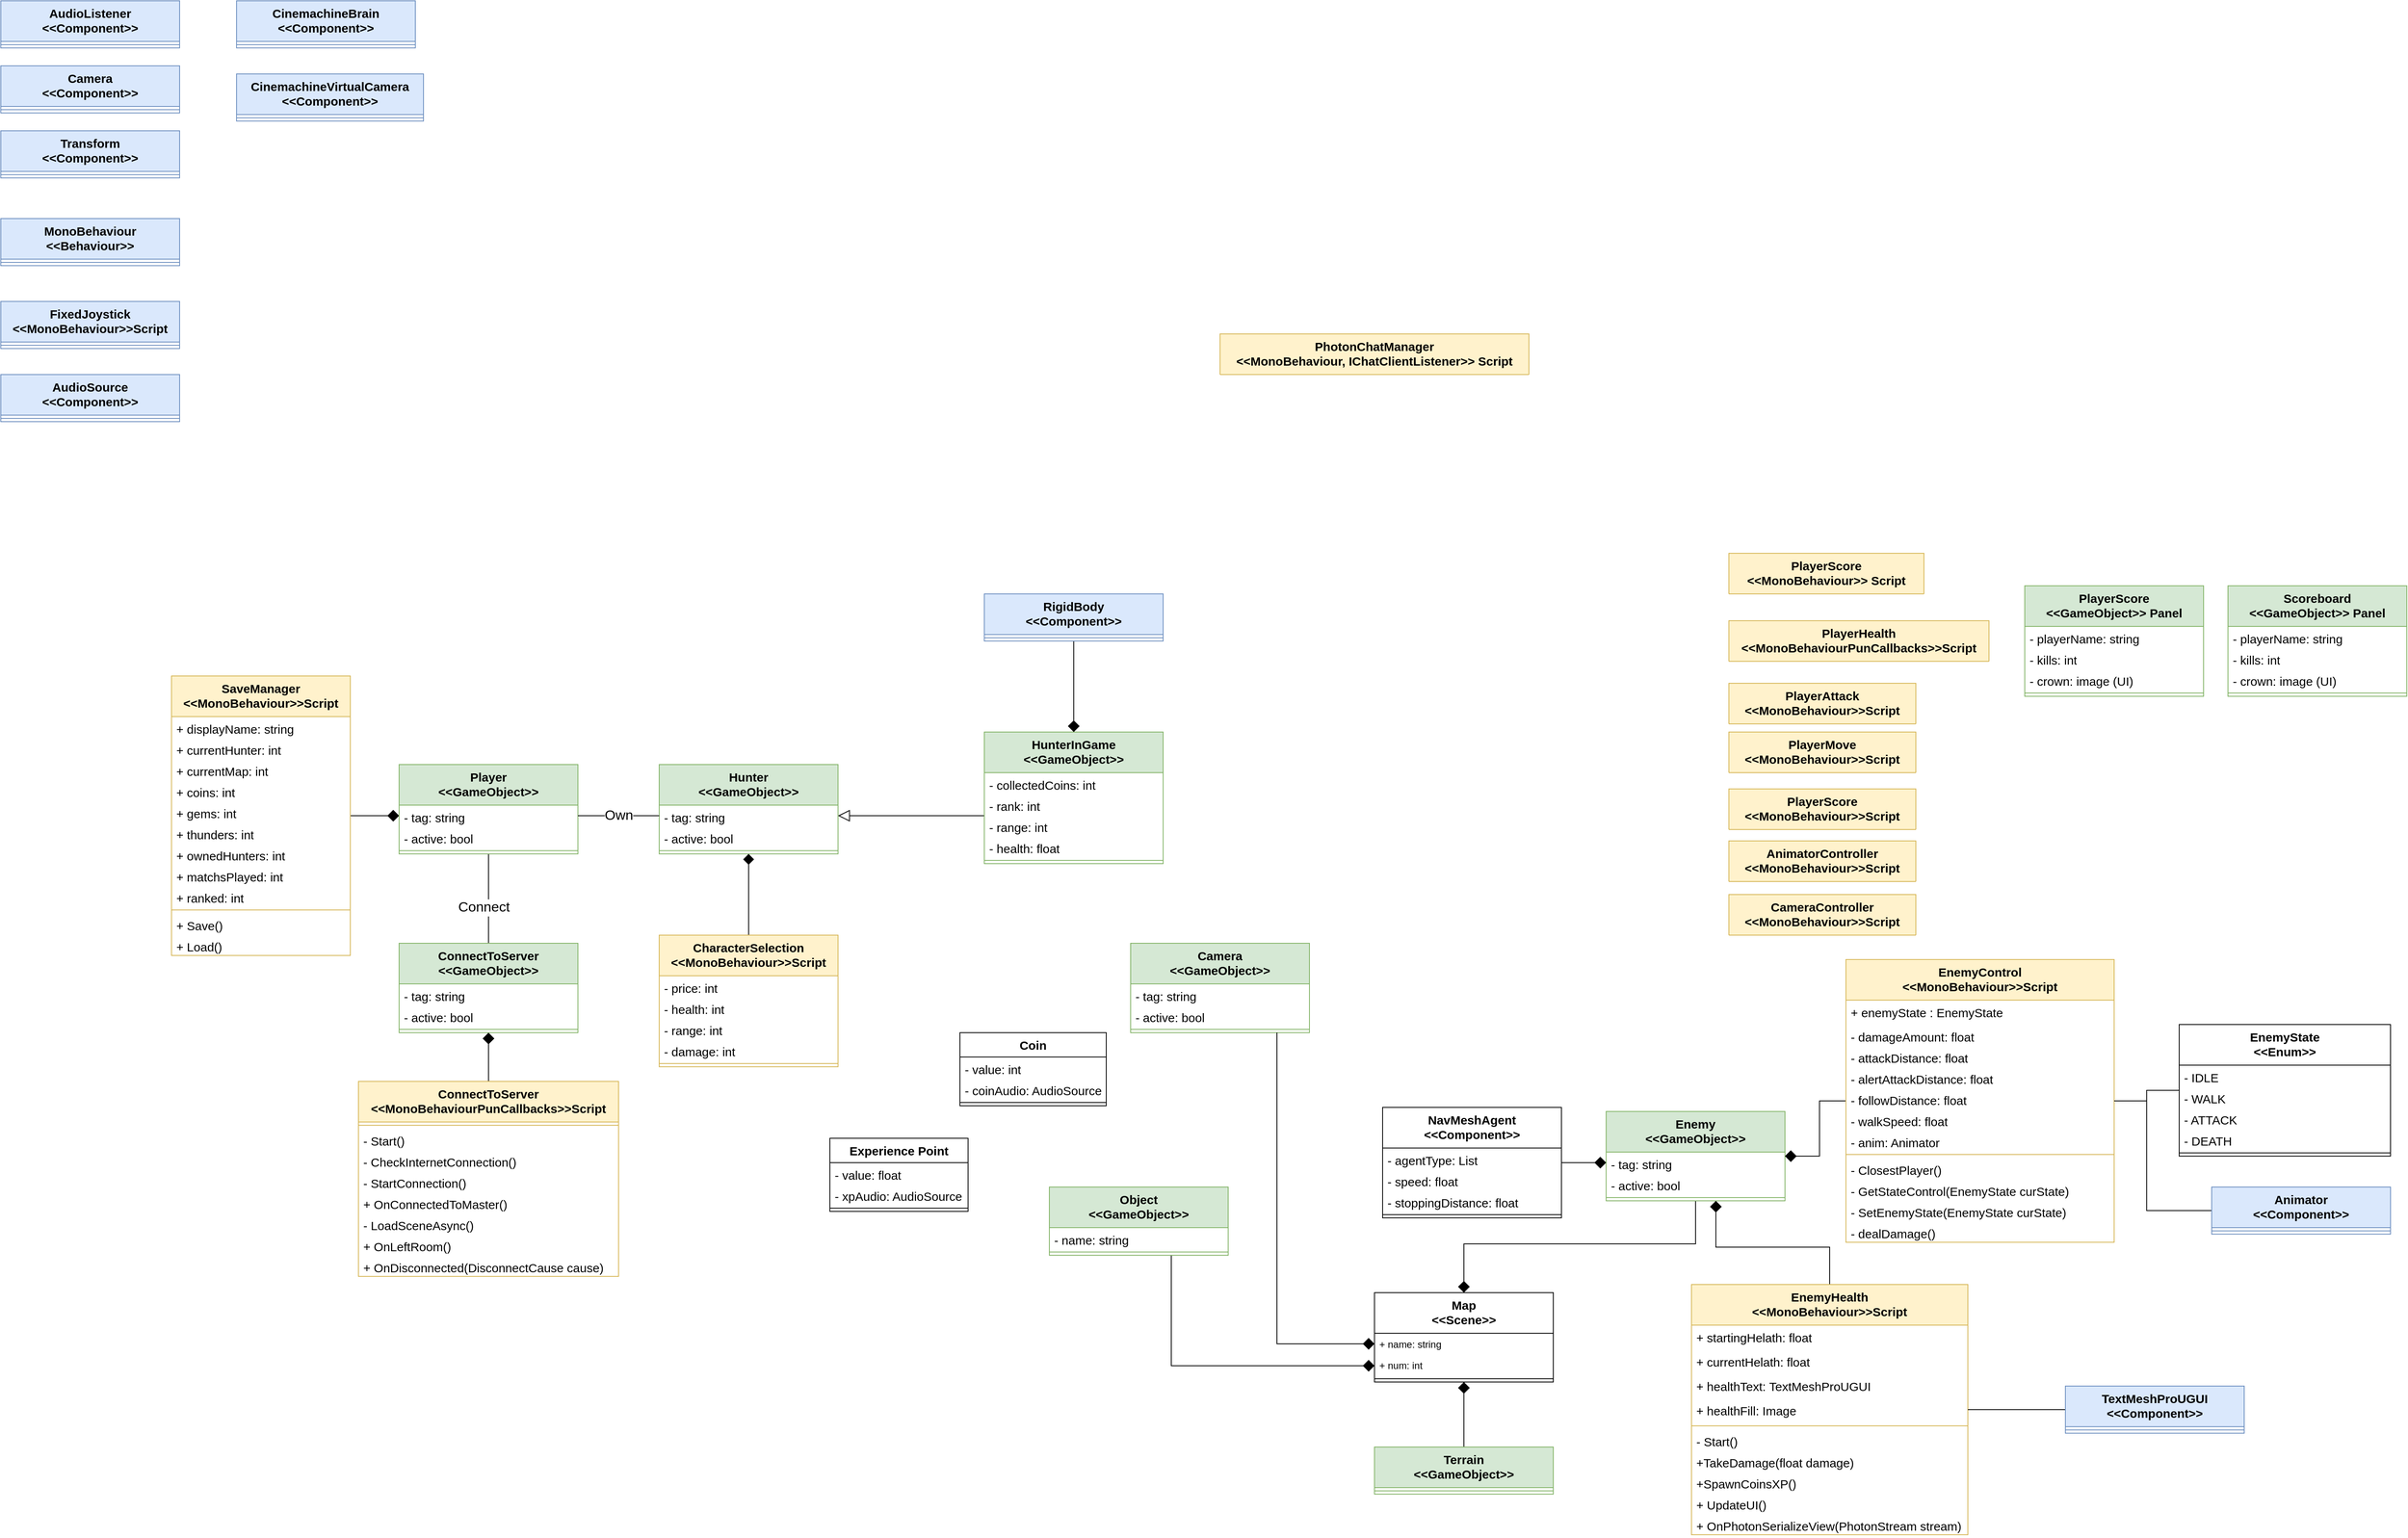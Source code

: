 <mxfile version="21.3.7" type="github">
  <diagram id="C5RBs43oDa-KdzZeNtuy" name="Page-1">
    <mxGraphModel dx="3154" dy="1942" grid="1" gridSize="10" guides="1" tooltips="1" connect="1" arrows="1" fold="1" page="1" pageScale="1" pageWidth="827" pageHeight="1169" math="0" shadow="0">
      <root>
        <mxCell id="WIyWlLk6GJQsqaUBKTNV-0" />
        <mxCell id="WIyWlLk6GJQsqaUBKTNV-1" parent="WIyWlLk6GJQsqaUBKTNV-0" />
        <mxCell id="JzHmCHcc4jUydCR1_Gb7-157" style="edgeStyle=orthogonalEdgeStyle;rounded=0;orthogonalLoop=1;jettySize=auto;html=1;entryX=0;entryY=0.5;entryDx=0;entryDy=0;endArrow=diamond;endFill=1;endSize=12;" edge="1" parent="WIyWlLk6GJQsqaUBKTNV-1" source="JzHmCHcc4jUydCR1_Gb7-0" target="JzHmCHcc4jUydCR1_Gb7-153">
          <mxGeometry relative="1" as="geometry">
            <Array as="points">
              <mxPoint x="-560" y="93" />
              <mxPoint x="-560" y="93" />
            </Array>
          </mxGeometry>
        </mxCell>
        <mxCell id="JzHmCHcc4jUydCR1_Gb7-0" value="SaveManager&lt;br style=&quot;font-size: 15px;&quot;&gt;&amp;lt;&amp;lt;MonoBehaviour&amp;gt;&amp;gt;Script" style="swimlane;fontStyle=1;align=center;verticalAlign=top;childLayout=stackLayout;horizontal=1;startSize=50;horizontalStack=0;resizeParent=1;resizeParentMax=0;resizeLast=0;collapsible=1;marginBottom=0;whiteSpace=wrap;html=1;fontSize=15;fillColor=#fff2cc;strokeColor=#d6b656;" vertex="1" parent="WIyWlLk6GJQsqaUBKTNV-1">
          <mxGeometry x="-790" y="-79" width="220" height="344" as="geometry">
            <mxRectangle x="30" y="30" width="230" height="50" as="alternateBounds" />
          </mxGeometry>
        </mxCell>
        <mxCell id="JzHmCHcc4jUydCR1_Gb7-151" value="+ displayName: string" style="text;strokeColor=none;fillColor=none;align=left;verticalAlign=top;spacingLeft=4;spacingRight=4;overflow=hidden;rotatable=0;points=[[0,0.5],[1,0.5]];portConstraint=eastwest;whiteSpace=wrap;html=1;fontSize=15;" vertex="1" parent="JzHmCHcc4jUydCR1_Gb7-0">
          <mxGeometry y="50" width="220" height="26" as="geometry" />
        </mxCell>
        <mxCell id="JzHmCHcc4jUydCR1_Gb7-149" value="+ currentHunter: int" style="text;strokeColor=none;fillColor=none;align=left;verticalAlign=top;spacingLeft=4;spacingRight=4;overflow=hidden;rotatable=0;points=[[0,0.5],[1,0.5]];portConstraint=eastwest;whiteSpace=wrap;html=1;fontSize=15;" vertex="1" parent="JzHmCHcc4jUydCR1_Gb7-0">
          <mxGeometry y="76" width="220" height="26" as="geometry" />
        </mxCell>
        <mxCell id="JzHmCHcc4jUydCR1_Gb7-148" value="+ currentMap: int" style="text;strokeColor=none;fillColor=none;align=left;verticalAlign=top;spacingLeft=4;spacingRight=4;overflow=hidden;rotatable=0;points=[[0,0.5],[1,0.5]];portConstraint=eastwest;whiteSpace=wrap;html=1;fontSize=15;" vertex="1" parent="JzHmCHcc4jUydCR1_Gb7-0">
          <mxGeometry y="102" width="220" height="26" as="geometry" />
        </mxCell>
        <mxCell id="JzHmCHcc4jUydCR1_Gb7-6" value="+ coins: int" style="text;strokeColor=none;fillColor=none;align=left;verticalAlign=top;spacingLeft=4;spacingRight=4;overflow=hidden;rotatable=0;points=[[0,0.5],[1,0.5]];portConstraint=eastwest;whiteSpace=wrap;html=1;fontSize=15;" vertex="1" parent="JzHmCHcc4jUydCR1_Gb7-0">
          <mxGeometry y="128" width="220" height="26" as="geometry" />
        </mxCell>
        <mxCell id="JzHmCHcc4jUydCR1_Gb7-7" value="+ gems: int" style="text;strokeColor=none;fillColor=none;align=left;verticalAlign=top;spacingLeft=4;spacingRight=4;overflow=hidden;rotatable=0;points=[[0,0.5],[1,0.5]];portConstraint=eastwest;whiteSpace=wrap;html=1;fontSize=15;" vertex="1" parent="JzHmCHcc4jUydCR1_Gb7-0">
          <mxGeometry y="154" width="220" height="26" as="geometry" />
        </mxCell>
        <mxCell id="JzHmCHcc4jUydCR1_Gb7-8" value="+ thunders: int" style="text;strokeColor=none;fillColor=none;align=left;verticalAlign=top;spacingLeft=4;spacingRight=4;overflow=hidden;rotatable=0;points=[[0,0.5],[1,0.5]];portConstraint=eastwest;whiteSpace=wrap;html=1;fontSize=15;" vertex="1" parent="JzHmCHcc4jUydCR1_Gb7-0">
          <mxGeometry y="180" width="220" height="26" as="geometry" />
        </mxCell>
        <mxCell id="JzHmCHcc4jUydCR1_Gb7-9" value="+ ownedHunters: int" style="text;strokeColor=none;fillColor=none;align=left;verticalAlign=top;spacingLeft=4;spacingRight=4;overflow=hidden;rotatable=0;points=[[0,0.5],[1,0.5]];portConstraint=eastwest;whiteSpace=wrap;html=1;fontSize=15;" vertex="1" parent="JzHmCHcc4jUydCR1_Gb7-0">
          <mxGeometry y="206" width="220" height="26" as="geometry" />
        </mxCell>
        <mxCell id="JzHmCHcc4jUydCR1_Gb7-11" value="+ matchsPlayed: int" style="text;strokeColor=none;fillColor=none;align=left;verticalAlign=top;spacingLeft=4;spacingRight=4;overflow=hidden;rotatable=0;points=[[0,0.5],[1,0.5]];portConstraint=eastwest;whiteSpace=wrap;html=1;fontSize=15;" vertex="1" parent="JzHmCHcc4jUydCR1_Gb7-0">
          <mxGeometry y="232" width="220" height="26" as="geometry" />
        </mxCell>
        <mxCell id="JzHmCHcc4jUydCR1_Gb7-12" value="+ ranked: int" style="text;strokeColor=none;fillColor=none;align=left;verticalAlign=top;spacingLeft=4;spacingRight=4;overflow=hidden;rotatable=0;points=[[0,0.5],[1,0.5]];portConstraint=eastwest;whiteSpace=wrap;html=1;fontSize=15;" vertex="1" parent="JzHmCHcc4jUydCR1_Gb7-0">
          <mxGeometry y="258" width="220" height="26" as="geometry" />
        </mxCell>
        <mxCell id="JzHmCHcc4jUydCR1_Gb7-2" value="" style="line;strokeWidth=1;fillColor=none;align=left;verticalAlign=middle;spacingTop=-1;spacingLeft=3;spacingRight=3;rotatable=0;labelPosition=right;points=[];portConstraint=eastwest;strokeColor=inherit;" vertex="1" parent="JzHmCHcc4jUydCR1_Gb7-0">
          <mxGeometry y="284" width="220" height="8" as="geometry" />
        </mxCell>
        <mxCell id="JzHmCHcc4jUydCR1_Gb7-144" value="+ Save()" style="text;strokeColor=none;fillColor=none;align=left;verticalAlign=top;spacingLeft=4;spacingRight=4;overflow=hidden;rotatable=0;points=[[0,0.5],[1,0.5]];portConstraint=eastwest;whiteSpace=wrap;html=1;fontSize=15;" vertex="1" parent="JzHmCHcc4jUydCR1_Gb7-0">
          <mxGeometry y="292" width="220" height="26" as="geometry" />
        </mxCell>
        <mxCell id="JzHmCHcc4jUydCR1_Gb7-145" value="+ Load()" style="text;strokeColor=none;fillColor=none;align=left;verticalAlign=top;spacingLeft=4;spacingRight=4;overflow=hidden;rotatable=0;points=[[0,0.5],[1,0.5]];portConstraint=eastwest;whiteSpace=wrap;html=1;fontSize=15;" vertex="1" parent="JzHmCHcc4jUydCR1_Gb7-0">
          <mxGeometry y="318" width="220" height="26" as="geometry" />
        </mxCell>
        <mxCell id="JzHmCHcc4jUydCR1_Gb7-21" value="Hunter&lt;br style=&quot;font-size: 15px;&quot;&gt;&amp;lt;&amp;lt;GameObject&amp;gt;&amp;gt;" style="swimlane;fontStyle=1;align=center;verticalAlign=top;childLayout=stackLayout;horizontal=1;startSize=50;horizontalStack=0;resizeParent=1;resizeParentMax=0;resizeLast=0;collapsible=1;marginBottom=0;whiteSpace=wrap;html=1;fontSize=15;fillColor=#d5e8d4;strokeColor=#82b366;" vertex="1" parent="WIyWlLk6GJQsqaUBKTNV-1">
          <mxGeometry x="-190" y="30" width="220" height="110" as="geometry">
            <mxRectangle x="400" y="30" width="160" height="50" as="alternateBounds" />
          </mxGeometry>
        </mxCell>
        <mxCell id="JzHmCHcc4jUydCR1_Gb7-22" value="- tag: string" style="text;strokeColor=none;fillColor=none;align=left;verticalAlign=top;spacingLeft=4;spacingRight=4;overflow=hidden;rotatable=0;points=[[0,0.5],[1,0.5]];portConstraint=eastwest;whiteSpace=wrap;html=1;fontSize=15;" vertex="1" parent="JzHmCHcc4jUydCR1_Gb7-21">
          <mxGeometry y="50" width="220" height="26" as="geometry" />
        </mxCell>
        <mxCell id="JzHmCHcc4jUydCR1_Gb7-23" value="- active: bool" style="text;strokeColor=none;fillColor=none;align=left;verticalAlign=top;spacingLeft=4;spacingRight=4;overflow=hidden;rotatable=0;points=[[0,0.5],[1,0.5]];portConstraint=eastwest;whiteSpace=wrap;html=1;fontSize=15;" vertex="1" parent="JzHmCHcc4jUydCR1_Gb7-21">
          <mxGeometry y="76" width="220" height="26" as="geometry" />
        </mxCell>
        <mxCell id="JzHmCHcc4jUydCR1_Gb7-30" value="" style="line;strokeWidth=1;fillColor=none;align=left;verticalAlign=middle;spacingTop=-1;spacingLeft=3;spacingRight=3;rotatable=0;labelPosition=right;points=[];portConstraint=eastwest;strokeColor=inherit;" vertex="1" parent="JzHmCHcc4jUydCR1_Gb7-21">
          <mxGeometry y="102" width="220" height="8" as="geometry" />
        </mxCell>
        <mxCell id="JzHmCHcc4jUydCR1_Gb7-56" style="edgeStyle=orthogonalEdgeStyle;rounded=0;orthogonalLoop=1;jettySize=auto;html=1;entryX=1;entryY=0.5;entryDx=0;entryDy=0;endArrow=block;endFill=0;endSize=12;startSize=12;" edge="1" parent="WIyWlLk6GJQsqaUBKTNV-1" source="JzHmCHcc4jUydCR1_Gb7-33" target="JzHmCHcc4jUydCR1_Gb7-22">
          <mxGeometry relative="1" as="geometry">
            <Array as="points">
              <mxPoint x="200" y="93" />
              <mxPoint x="200" y="93" />
            </Array>
          </mxGeometry>
        </mxCell>
        <mxCell id="JzHmCHcc4jUydCR1_Gb7-33" value="HunterInGame&lt;br style=&quot;font-size: 15px;&quot;&gt;&amp;lt;&amp;lt;GameObject&amp;gt;&amp;gt;" style="swimlane;fontStyle=1;align=center;verticalAlign=top;childLayout=stackLayout;horizontal=1;startSize=50;horizontalStack=0;resizeParent=1;resizeParentMax=0;resizeLast=0;collapsible=1;marginBottom=0;whiteSpace=wrap;html=1;fontSize=15;fillColor=#d5e8d4;strokeColor=#82b366;" vertex="1" parent="WIyWlLk6GJQsqaUBKTNV-1">
          <mxGeometry x="210" y="-10" width="220" height="162" as="geometry">
            <mxRectangle x="800" y="12" width="160" height="50" as="alternateBounds" />
          </mxGeometry>
        </mxCell>
        <mxCell id="JzHmCHcc4jUydCR1_Gb7-36" value="- collectedCoins: int" style="text;strokeColor=none;fillColor=none;align=left;verticalAlign=top;spacingLeft=4;spacingRight=4;overflow=hidden;rotatable=0;points=[[0,0.5],[1,0.5]];portConstraint=eastwest;whiteSpace=wrap;html=1;fontSize=15;" vertex="1" parent="JzHmCHcc4jUydCR1_Gb7-33">
          <mxGeometry y="50" width="220" height="26" as="geometry" />
        </mxCell>
        <mxCell id="JzHmCHcc4jUydCR1_Gb7-37" value="- rank: int" style="text;strokeColor=none;fillColor=none;align=left;verticalAlign=top;spacingLeft=4;spacingRight=4;overflow=hidden;rotatable=0;points=[[0,0.5],[1,0.5]];portConstraint=eastwest;whiteSpace=wrap;html=1;fontSize=15;" vertex="1" parent="JzHmCHcc4jUydCR1_Gb7-33">
          <mxGeometry y="76" width="220" height="26" as="geometry" />
        </mxCell>
        <mxCell id="JzHmCHcc4jUydCR1_Gb7-38" value="- range: int" style="text;strokeColor=none;fillColor=none;align=left;verticalAlign=top;spacingLeft=4;spacingRight=4;overflow=hidden;rotatable=0;points=[[0,0.5],[1,0.5]];portConstraint=eastwest;whiteSpace=wrap;html=1;fontSize=15;" vertex="1" parent="JzHmCHcc4jUydCR1_Gb7-33">
          <mxGeometry y="102" width="220" height="26" as="geometry" />
        </mxCell>
        <mxCell id="JzHmCHcc4jUydCR1_Gb7-39" value="- health: float" style="text;strokeColor=none;fillColor=none;align=left;verticalAlign=top;spacingLeft=4;spacingRight=4;overflow=hidden;rotatable=0;points=[[0,0.5],[1,0.5]];portConstraint=eastwest;whiteSpace=wrap;html=1;fontSize=15;" vertex="1" parent="JzHmCHcc4jUydCR1_Gb7-33">
          <mxGeometry y="128" width="220" height="26" as="geometry" />
        </mxCell>
        <mxCell id="JzHmCHcc4jUydCR1_Gb7-40" value="" style="line;strokeWidth=1;fillColor=none;align=left;verticalAlign=middle;spacingTop=-1;spacingLeft=3;spacingRight=3;rotatable=0;labelPosition=right;points=[];portConstraint=eastwest;strokeColor=inherit;" vertex="1" parent="JzHmCHcc4jUydCR1_Gb7-33">
          <mxGeometry y="154" width="220" height="8" as="geometry" />
        </mxCell>
        <mxCell id="JzHmCHcc4jUydCR1_Gb7-55" style="edgeStyle=orthogonalEdgeStyle;rounded=0;orthogonalLoop=1;jettySize=auto;html=1;entryX=0.5;entryY=1;entryDx=0;entryDy=0;endArrow=diamond;endFill=1;endSize=11;" edge="1" parent="WIyWlLk6GJQsqaUBKTNV-1" source="JzHmCHcc4jUydCR1_Gb7-47" target="JzHmCHcc4jUydCR1_Gb7-21">
          <mxGeometry relative="1" as="geometry" />
        </mxCell>
        <mxCell id="JzHmCHcc4jUydCR1_Gb7-47" value="CharacterSelection&lt;br style=&quot;font-size: 15px;&quot;&gt;&amp;lt;&amp;lt;MonoBehaviour&amp;gt;&amp;gt;Script" style="swimlane;fontStyle=1;align=center;verticalAlign=top;childLayout=stackLayout;horizontal=1;startSize=50;horizontalStack=0;resizeParent=1;resizeParentMax=0;resizeLast=0;collapsible=1;marginBottom=0;whiteSpace=wrap;html=1;fontSize=15;fillColor=#fff2cc;strokeColor=#d6b656;" vertex="1" parent="WIyWlLk6GJQsqaUBKTNV-1">
          <mxGeometry x="-190" y="240" width="220" height="162" as="geometry">
            <mxRectangle x="400" y="240" width="230" height="50" as="alternateBounds" />
          </mxGeometry>
        </mxCell>
        <mxCell id="JzHmCHcc4jUydCR1_Gb7-49" value="- price: int" style="text;strokeColor=none;fillColor=none;align=left;verticalAlign=top;spacingLeft=4;spacingRight=4;overflow=hidden;rotatable=0;points=[[0,0.5],[1,0.5]];portConstraint=eastwest;whiteSpace=wrap;html=1;fontSize=15;" vertex="1" parent="JzHmCHcc4jUydCR1_Gb7-47">
          <mxGeometry y="50" width="220" height="26" as="geometry" />
        </mxCell>
        <mxCell id="JzHmCHcc4jUydCR1_Gb7-52" value="- health: int" style="text;strokeColor=none;fillColor=none;align=left;verticalAlign=top;spacingLeft=4;spacingRight=4;overflow=hidden;rotatable=0;points=[[0,0.5],[1,0.5]];portConstraint=eastwest;whiteSpace=wrap;html=1;fontSize=15;" vertex="1" parent="JzHmCHcc4jUydCR1_Gb7-47">
          <mxGeometry y="76" width="220" height="26" as="geometry" />
        </mxCell>
        <mxCell id="JzHmCHcc4jUydCR1_Gb7-53" value="- range: int" style="text;strokeColor=none;fillColor=none;align=left;verticalAlign=top;spacingLeft=4;spacingRight=4;overflow=hidden;rotatable=0;points=[[0,0.5],[1,0.5]];portConstraint=eastwest;whiteSpace=wrap;html=1;fontSize=15;" vertex="1" parent="JzHmCHcc4jUydCR1_Gb7-47">
          <mxGeometry y="102" width="220" height="26" as="geometry" />
        </mxCell>
        <mxCell id="JzHmCHcc4jUydCR1_Gb7-54" value="- damage: int" style="text;strokeColor=none;fillColor=none;align=left;verticalAlign=top;spacingLeft=4;spacingRight=4;overflow=hidden;rotatable=0;points=[[0,0.5],[1,0.5]];portConstraint=eastwest;whiteSpace=wrap;html=1;fontSize=15;" vertex="1" parent="JzHmCHcc4jUydCR1_Gb7-47">
          <mxGeometry y="128" width="220" height="26" as="geometry" />
        </mxCell>
        <mxCell id="JzHmCHcc4jUydCR1_Gb7-50" value="" style="line;strokeWidth=1;fillColor=none;align=left;verticalAlign=middle;spacingTop=-1;spacingLeft=3;spacingRight=3;rotatable=0;labelPosition=right;points=[];portConstraint=eastwest;strokeColor=inherit;" vertex="1" parent="JzHmCHcc4jUydCR1_Gb7-47">
          <mxGeometry y="154" width="220" height="8" as="geometry" />
        </mxCell>
        <mxCell id="JzHmCHcc4jUydCR1_Gb7-57" value="PlayerScore&lt;br style=&quot;font-size: 15px;&quot;&gt;&amp;lt;&amp;lt;MonoBehaviour&amp;gt;&amp;gt;Script" style="swimlane;fontStyle=1;align=center;verticalAlign=top;childLayout=stackLayout;horizontal=1;startSize=50;horizontalStack=0;resizeParent=1;resizeParentMax=0;resizeLast=0;collapsible=1;marginBottom=0;whiteSpace=wrap;html=1;fontSize=15;fillColor=#fff2cc;strokeColor=#d6b656;" vertex="1" collapsed="1" parent="WIyWlLk6GJQsqaUBKTNV-1">
          <mxGeometry x="1126" y="60" width="230" height="50" as="geometry">
            <mxRectangle x="1390" y="-585" width="260" height="162" as="alternateBounds" />
          </mxGeometry>
        </mxCell>
        <mxCell id="JzHmCHcc4jUydCR1_Gb7-58" value="- endGameCanvas: GameObject" style="text;strokeColor=none;fillColor=none;align=left;verticalAlign=top;spacingLeft=4;spacingRight=4;overflow=hidden;rotatable=0;points=[[0,0.5],[1,0.5]];portConstraint=eastwest;whiteSpace=wrap;html=1;fontSize=15;" vertex="1" parent="JzHmCHcc4jUydCR1_Gb7-57">
          <mxGeometry y="50" width="260" height="26" as="geometry" />
        </mxCell>
        <mxCell id="JzHmCHcc4jUydCR1_Gb7-59" value="- vitory: GameObject" style="text;strokeColor=none;fillColor=none;align=left;verticalAlign=top;spacingLeft=4;spacingRight=4;overflow=hidden;rotatable=0;points=[[0,0.5],[1,0.5]];portConstraint=eastwest;whiteSpace=wrap;html=1;fontSize=15;" vertex="1" parent="JzHmCHcc4jUydCR1_Gb7-57">
          <mxGeometry y="76" width="260" height="26" as="geometry" />
        </mxCell>
        <mxCell id="JzHmCHcc4jUydCR1_Gb7-61" value="- defeat: GameObject" style="text;strokeColor=none;fillColor=none;align=left;verticalAlign=top;spacingLeft=4;spacingRight=4;overflow=hidden;rotatable=0;points=[[0,0.5],[1,0.5]];portConstraint=eastwest;whiteSpace=wrap;html=1;fontSize=15;" vertex="1" parent="JzHmCHcc4jUydCR1_Gb7-57">
          <mxGeometry y="102" width="260" height="26" as="geometry" />
        </mxCell>
        <mxCell id="JzHmCHcc4jUydCR1_Gb7-62" value="+ rank: int" style="text;strokeColor=none;fillColor=none;align=left;verticalAlign=top;spacingLeft=4;spacingRight=4;overflow=hidden;rotatable=0;points=[[0,0.5],[1,0.5]];portConstraint=eastwest;whiteSpace=wrap;html=1;fontSize=15;" vertex="1" parent="JzHmCHcc4jUydCR1_Gb7-57">
          <mxGeometry y="128" width="260" height="26" as="geometry" />
        </mxCell>
        <mxCell id="JzHmCHcc4jUydCR1_Gb7-60" value="" style="line;strokeWidth=1;fillColor=none;align=left;verticalAlign=middle;spacingTop=-1;spacingLeft=3;spacingRight=3;rotatable=0;labelPosition=right;points=[];portConstraint=eastwest;strokeColor=inherit;" vertex="1" parent="JzHmCHcc4jUydCR1_Gb7-57">
          <mxGeometry y="154" width="260" height="8" as="geometry" />
        </mxCell>
        <mxCell id="JzHmCHcc4jUydCR1_Gb7-63" value="Camera&lt;br style=&quot;font-size: 15px;&quot;&gt;&amp;lt;&amp;lt;GameObject&amp;gt;&amp;gt;" style="swimlane;fontStyle=1;align=center;verticalAlign=top;childLayout=stackLayout;horizontal=1;startSize=50;horizontalStack=0;resizeParent=1;resizeParentMax=0;resizeLast=0;collapsible=1;marginBottom=0;whiteSpace=wrap;html=1;fontSize=15;fillColor=#d5e8d4;strokeColor=#82b366;" vertex="1" parent="WIyWlLk6GJQsqaUBKTNV-1">
          <mxGeometry x="390" y="250" width="220" height="110" as="geometry" />
        </mxCell>
        <mxCell id="JzHmCHcc4jUydCR1_Gb7-64" value="- tag: string" style="text;strokeColor=none;fillColor=none;align=left;verticalAlign=top;spacingLeft=4;spacingRight=4;overflow=hidden;rotatable=0;points=[[0,0.5],[1,0.5]];portConstraint=eastwest;whiteSpace=wrap;html=1;fontSize=15;" vertex="1" parent="JzHmCHcc4jUydCR1_Gb7-63">
          <mxGeometry y="50" width="220" height="26" as="geometry" />
        </mxCell>
        <mxCell id="JzHmCHcc4jUydCR1_Gb7-65" value="- active: bool" style="text;strokeColor=none;fillColor=none;align=left;verticalAlign=top;spacingLeft=4;spacingRight=4;overflow=hidden;rotatable=0;points=[[0,0.5],[1,0.5]];portConstraint=eastwest;whiteSpace=wrap;html=1;fontSize=15;" vertex="1" parent="JzHmCHcc4jUydCR1_Gb7-63">
          <mxGeometry y="76" width="220" height="26" as="geometry" />
        </mxCell>
        <mxCell id="JzHmCHcc4jUydCR1_Gb7-66" value="" style="line;strokeWidth=1;fillColor=none;align=left;verticalAlign=middle;spacingTop=-1;spacingLeft=3;spacingRight=3;rotatable=0;labelPosition=right;points=[];portConstraint=eastwest;strokeColor=inherit;" vertex="1" parent="JzHmCHcc4jUydCR1_Gb7-63">
          <mxGeometry y="102" width="220" height="8" as="geometry" />
        </mxCell>
        <mxCell id="JzHmCHcc4jUydCR1_Gb7-121" style="edgeStyle=orthogonalEdgeStyle;rounded=0;orthogonalLoop=1;jettySize=auto;html=1;entryX=0.5;entryY=1;entryDx=0;entryDy=0;endArrow=diamond;endFill=1;endSize=12;" edge="1" parent="WIyWlLk6GJQsqaUBKTNV-1" source="JzHmCHcc4jUydCR1_Gb7-75" target="JzHmCHcc4jUydCR1_Gb7-77">
          <mxGeometry relative="1" as="geometry" />
        </mxCell>
        <mxCell id="JzHmCHcc4jUydCR1_Gb7-75" value="Terrain&lt;br style=&quot;font-size: 15px;&quot;&gt;&amp;lt;&amp;lt;GameObject&amp;gt;&amp;gt;" style="swimlane;fontStyle=1;align=center;verticalAlign=top;childLayout=stackLayout;horizontal=1;startSize=50;horizontalStack=0;resizeParent=1;resizeParentMax=0;resizeLast=0;collapsible=1;marginBottom=0;whiteSpace=wrap;html=1;fontSize=15;fillColor=#d5e8d4;strokeColor=#82b366;" vertex="1" parent="WIyWlLk6GJQsqaUBKTNV-1">
          <mxGeometry x="690" y="870" width="220" height="58" as="geometry">
            <mxRectangle x="690" y="870" width="160" height="50" as="alternateBounds" />
          </mxGeometry>
        </mxCell>
        <mxCell id="JzHmCHcc4jUydCR1_Gb7-76" value="" style="line;strokeWidth=1;fillColor=none;align=left;verticalAlign=middle;spacingTop=-1;spacingLeft=3;spacingRight=3;rotatable=0;labelPosition=right;points=[];portConstraint=eastwest;strokeColor=inherit;" vertex="1" parent="JzHmCHcc4jUydCR1_Gb7-75">
          <mxGeometry y="50" width="220" height="8" as="geometry" />
        </mxCell>
        <mxCell id="JzHmCHcc4jUydCR1_Gb7-77" value="Map&lt;br&gt;&amp;lt;&amp;lt;Scene&amp;gt;&amp;gt;" style="swimlane;fontStyle=1;align=center;verticalAlign=top;childLayout=stackLayout;horizontal=1;startSize=50;horizontalStack=0;resizeParent=1;resizeParentMax=0;resizeLast=0;collapsible=1;marginBottom=0;whiteSpace=wrap;html=1;fontSize=15;" vertex="1" parent="WIyWlLk6GJQsqaUBKTNV-1">
          <mxGeometry x="690" y="680" width="220" height="110" as="geometry" />
        </mxCell>
        <mxCell id="JzHmCHcc4jUydCR1_Gb7-81" value="+ name: string" style="text;strokeColor=none;fillColor=none;align=left;verticalAlign=top;spacingLeft=4;spacingRight=4;overflow=hidden;rotatable=0;points=[[0,0.5],[1,0.5]];portConstraint=eastwest;whiteSpace=wrap;html=1;" vertex="1" parent="JzHmCHcc4jUydCR1_Gb7-77">
          <mxGeometry y="50" width="220" height="26" as="geometry" />
        </mxCell>
        <mxCell id="JzHmCHcc4jUydCR1_Gb7-82" value="+ num: int" style="text;strokeColor=none;fillColor=none;align=left;verticalAlign=top;spacingLeft=4;spacingRight=4;overflow=hidden;rotatable=0;points=[[0,0.5],[1,0.5]];portConstraint=eastwest;whiteSpace=wrap;html=1;" vertex="1" parent="JzHmCHcc4jUydCR1_Gb7-77">
          <mxGeometry y="76" width="220" height="26" as="geometry" />
        </mxCell>
        <mxCell id="JzHmCHcc4jUydCR1_Gb7-78" value="" style="line;strokeWidth=1;fillColor=none;align=left;verticalAlign=middle;spacingTop=-1;spacingLeft=3;spacingRight=3;rotatable=0;labelPosition=right;points=[];portConstraint=eastwest;strokeColor=inherit;" vertex="1" parent="JzHmCHcc4jUydCR1_Gb7-77">
          <mxGeometry y="102" width="220" height="8" as="geometry" />
        </mxCell>
        <mxCell id="JzHmCHcc4jUydCR1_Gb7-342" style="edgeStyle=orthogonalEdgeStyle;rounded=0;orthogonalLoop=1;jettySize=auto;html=1;endArrow=diamond;endFill=1;endSize=12;" edge="1" parent="WIyWlLk6GJQsqaUBKTNV-1" source="JzHmCHcc4jUydCR1_Gb7-89" target="JzHmCHcc4jUydCR1_Gb7-77">
          <mxGeometry relative="1" as="geometry">
            <Array as="points">
              <mxPoint x="440" y="770" />
            </Array>
          </mxGeometry>
        </mxCell>
        <mxCell id="JzHmCHcc4jUydCR1_Gb7-89" value="Object&lt;br style=&quot;font-size: 15px;&quot;&gt;&amp;lt;&amp;lt;GameObject&amp;gt;&amp;gt;" style="swimlane;fontStyle=1;align=center;verticalAlign=top;childLayout=stackLayout;horizontal=1;startSize=50;horizontalStack=0;resizeParent=1;resizeParentMax=0;resizeLast=0;collapsible=1;marginBottom=0;whiteSpace=wrap;html=1;fontSize=15;fillColor=#d5e8d4;strokeColor=#82b366;" vertex="1" parent="WIyWlLk6GJQsqaUBKTNV-1">
          <mxGeometry x="290" y="550" width="220" height="84" as="geometry" />
        </mxCell>
        <mxCell id="JzHmCHcc4jUydCR1_Gb7-90" value="- name: string" style="text;strokeColor=none;fillColor=none;align=left;verticalAlign=top;spacingLeft=4;spacingRight=4;overflow=hidden;rotatable=0;points=[[0,0.5],[1,0.5]];portConstraint=eastwest;whiteSpace=wrap;html=1;fontSize=15;" vertex="1" parent="JzHmCHcc4jUydCR1_Gb7-89">
          <mxGeometry y="50" width="220" height="26" as="geometry" />
        </mxCell>
        <mxCell id="JzHmCHcc4jUydCR1_Gb7-92" value="" style="line;strokeWidth=1;fillColor=none;align=left;verticalAlign=middle;spacingTop=-1;spacingLeft=3;spacingRight=3;rotatable=0;labelPosition=right;points=[];portConstraint=eastwest;strokeColor=inherit;" vertex="1" parent="JzHmCHcc4jUydCR1_Gb7-89">
          <mxGeometry y="76" width="220" height="8" as="geometry" />
        </mxCell>
        <mxCell id="JzHmCHcc4jUydCR1_Gb7-94" value="Coin&lt;br style=&quot;font-size: 15px;&quot;&gt;" style="swimlane;fontStyle=1;align=center;verticalAlign=top;childLayout=stackLayout;horizontal=1;startSize=30;horizontalStack=0;resizeParent=1;resizeParentMax=0;resizeLast=0;collapsible=1;marginBottom=0;whiteSpace=wrap;html=1;fontSize=15;" vertex="1" parent="WIyWlLk6GJQsqaUBKTNV-1">
          <mxGeometry x="180" y="360" width="180" height="90" as="geometry" />
        </mxCell>
        <mxCell id="JzHmCHcc4jUydCR1_Gb7-95" value="- value: int" style="text;strokeColor=none;fillColor=none;align=left;verticalAlign=top;spacingLeft=4;spacingRight=4;overflow=hidden;rotatable=0;points=[[0,0.5],[1,0.5]];portConstraint=eastwest;whiteSpace=wrap;html=1;fontSize=15;" vertex="1" parent="JzHmCHcc4jUydCR1_Gb7-94">
          <mxGeometry y="30" width="180" height="26" as="geometry" />
        </mxCell>
        <mxCell id="JzHmCHcc4jUydCR1_Gb7-100" value="- coinAudio: AudioSource" style="text;strokeColor=none;fillColor=none;align=left;verticalAlign=top;spacingLeft=4;spacingRight=4;overflow=hidden;rotatable=0;points=[[0,0.5],[1,0.5]];portConstraint=eastwest;whiteSpace=wrap;html=1;fontSize=15;" vertex="1" parent="JzHmCHcc4jUydCR1_Gb7-94">
          <mxGeometry y="56" width="180" height="26" as="geometry" />
        </mxCell>
        <mxCell id="JzHmCHcc4jUydCR1_Gb7-96" value="" style="line;strokeWidth=1;fillColor=none;align=left;verticalAlign=middle;spacingTop=-1;spacingLeft=3;spacingRight=3;rotatable=0;labelPosition=right;points=[];portConstraint=eastwest;strokeColor=inherit;" vertex="1" parent="JzHmCHcc4jUydCR1_Gb7-94">
          <mxGeometry y="82" width="180" height="8" as="geometry" />
        </mxCell>
        <mxCell id="JzHmCHcc4jUydCR1_Gb7-97" value="Experience Point&lt;br&gt;" style="swimlane;fontStyle=1;align=center;verticalAlign=top;childLayout=stackLayout;horizontal=1;startSize=30;horizontalStack=0;resizeParent=1;resizeParentMax=0;resizeLast=0;collapsible=1;marginBottom=0;whiteSpace=wrap;html=1;fontSize=15;" vertex="1" parent="WIyWlLk6GJQsqaUBKTNV-1">
          <mxGeometry x="20" y="490" width="170" height="90" as="geometry" />
        </mxCell>
        <mxCell id="JzHmCHcc4jUydCR1_Gb7-98" value="- value: float" style="text;strokeColor=none;fillColor=none;align=left;verticalAlign=top;spacingLeft=4;spacingRight=4;overflow=hidden;rotatable=0;points=[[0,0.5],[1,0.5]];portConstraint=eastwest;whiteSpace=wrap;html=1;fontSize=15;" vertex="1" parent="JzHmCHcc4jUydCR1_Gb7-97">
          <mxGeometry y="30" width="170" height="26" as="geometry" />
        </mxCell>
        <mxCell id="JzHmCHcc4jUydCR1_Gb7-101" value="- xpAudio: AudioSource" style="text;strokeColor=none;fillColor=none;align=left;verticalAlign=top;spacingLeft=4;spacingRight=4;overflow=hidden;rotatable=0;points=[[0,0.5],[1,0.5]];portConstraint=eastwest;whiteSpace=wrap;html=1;fontSize=15;" vertex="1" parent="JzHmCHcc4jUydCR1_Gb7-97">
          <mxGeometry y="56" width="170" height="26" as="geometry" />
        </mxCell>
        <mxCell id="JzHmCHcc4jUydCR1_Gb7-99" value="" style="line;strokeWidth=1;fillColor=none;align=left;verticalAlign=middle;spacingTop=-1;spacingLeft=3;spacingRight=3;rotatable=0;labelPosition=right;points=[];portConstraint=eastwest;strokeColor=inherit;" vertex="1" parent="JzHmCHcc4jUydCR1_Gb7-97">
          <mxGeometry y="82" width="170" height="8" as="geometry" />
        </mxCell>
        <mxCell id="JzHmCHcc4jUydCR1_Gb7-120" style="edgeStyle=orthogonalEdgeStyle;rounded=0;orthogonalLoop=1;jettySize=auto;html=1;entryX=0.5;entryY=0;entryDx=0;entryDy=0;endArrow=diamond;endFill=1;endSize=12;" edge="1" parent="WIyWlLk6GJQsqaUBKTNV-1" source="JzHmCHcc4jUydCR1_Gb7-108" target="JzHmCHcc4jUydCR1_Gb7-77">
          <mxGeometry relative="1" as="geometry">
            <Array as="points">
              <mxPoint x="1085" y="620" />
              <mxPoint x="800" y="620" />
            </Array>
          </mxGeometry>
        </mxCell>
        <mxCell id="JzHmCHcc4jUydCR1_Gb7-108" value="Enemy&lt;br style=&quot;font-size: 15px;&quot;&gt;&amp;lt;&amp;lt;GameObject&amp;gt;&amp;gt;" style="swimlane;fontStyle=1;align=center;verticalAlign=top;childLayout=stackLayout;horizontal=1;startSize=50;horizontalStack=0;resizeParent=1;resizeParentMax=0;resizeLast=0;collapsible=1;marginBottom=0;whiteSpace=wrap;html=1;fontSize=15;fillColor=#d5e8d4;strokeColor=#82b366;" vertex="1" parent="WIyWlLk6GJQsqaUBKTNV-1">
          <mxGeometry x="975" y="457" width="220" height="110" as="geometry">
            <mxRectangle x="975" y="457" width="160" height="50" as="alternateBounds" />
          </mxGeometry>
        </mxCell>
        <mxCell id="JzHmCHcc4jUydCR1_Gb7-109" value="- tag: string" style="text;strokeColor=none;fillColor=none;align=left;verticalAlign=top;spacingLeft=4;spacingRight=4;overflow=hidden;rotatable=0;points=[[0,0.5],[1,0.5]];portConstraint=eastwest;whiteSpace=wrap;html=1;fontSize=15;" vertex="1" parent="JzHmCHcc4jUydCR1_Gb7-108">
          <mxGeometry y="50" width="220" height="26" as="geometry" />
        </mxCell>
        <mxCell id="JzHmCHcc4jUydCR1_Gb7-110" value="- active: bool" style="text;strokeColor=none;fillColor=none;align=left;verticalAlign=top;spacingLeft=4;spacingRight=4;overflow=hidden;rotatable=0;points=[[0,0.5],[1,0.5]];portConstraint=eastwest;whiteSpace=wrap;html=1;fontSize=15;" vertex="1" parent="JzHmCHcc4jUydCR1_Gb7-108">
          <mxGeometry y="76" width="220" height="26" as="geometry" />
        </mxCell>
        <mxCell id="JzHmCHcc4jUydCR1_Gb7-111" value="" style="line;strokeWidth=1;fillColor=none;align=left;verticalAlign=middle;spacingTop=-1;spacingLeft=3;spacingRight=3;rotatable=0;labelPosition=right;points=[];portConstraint=eastwest;strokeColor=inherit;" vertex="1" parent="JzHmCHcc4jUydCR1_Gb7-108">
          <mxGeometry y="102" width="220" height="8" as="geometry" />
        </mxCell>
        <mxCell id="JzHmCHcc4jUydCR1_Gb7-117" style="edgeStyle=orthogonalEdgeStyle;rounded=0;orthogonalLoop=1;jettySize=auto;html=1;entryX=0;entryY=0.5;entryDx=0;entryDy=0;endArrow=diamond;endFill=1;endSize=12;" edge="1" parent="WIyWlLk6GJQsqaUBKTNV-1" source="JzHmCHcc4jUydCR1_Gb7-112" target="JzHmCHcc4jUydCR1_Gb7-109">
          <mxGeometry relative="1" as="geometry" />
        </mxCell>
        <mxCell id="JzHmCHcc4jUydCR1_Gb7-112" value="NavMeshAgent&lt;br style=&quot;font-size: 15px;&quot;&gt;&amp;lt;&amp;lt;Component&amp;gt;&amp;gt;" style="swimlane;fontStyle=1;align=center;verticalAlign=top;childLayout=stackLayout;horizontal=1;startSize=50;horizontalStack=0;resizeParent=1;resizeParentMax=0;resizeLast=0;collapsible=1;marginBottom=0;whiteSpace=wrap;html=1;fontSize=15;" vertex="1" parent="WIyWlLk6GJQsqaUBKTNV-1">
          <mxGeometry x="700" y="452" width="220" height="136" as="geometry">
            <mxRectangle x="700" y="452" width="160" height="50" as="alternateBounds" />
          </mxGeometry>
        </mxCell>
        <mxCell id="JzHmCHcc4jUydCR1_Gb7-113" value="- agentType: List" style="text;strokeColor=none;fillColor=none;align=left;verticalAlign=top;spacingLeft=4;spacingRight=4;overflow=hidden;rotatable=0;points=[[0,0.5],[1,0.5]];portConstraint=eastwest;whiteSpace=wrap;html=1;fontSize=15;" vertex="1" parent="JzHmCHcc4jUydCR1_Gb7-112">
          <mxGeometry y="50" width="220" height="26" as="geometry" />
        </mxCell>
        <mxCell id="JzHmCHcc4jUydCR1_Gb7-114" value="- speed: float" style="text;strokeColor=none;fillColor=none;align=left;verticalAlign=top;spacingLeft=4;spacingRight=4;overflow=hidden;rotatable=0;points=[[0,0.5],[1,0.5]];portConstraint=eastwest;whiteSpace=wrap;html=1;fontSize=15;" vertex="1" parent="JzHmCHcc4jUydCR1_Gb7-112">
          <mxGeometry y="76" width="220" height="26" as="geometry" />
        </mxCell>
        <mxCell id="JzHmCHcc4jUydCR1_Gb7-116" value="- stoppingDistance: float" style="text;strokeColor=none;fillColor=none;align=left;verticalAlign=top;spacingLeft=4;spacingRight=4;overflow=hidden;rotatable=0;points=[[0,0.5],[1,0.5]];portConstraint=eastwest;whiteSpace=wrap;html=1;fontSize=15;" vertex="1" parent="JzHmCHcc4jUydCR1_Gb7-112">
          <mxGeometry y="102" width="220" height="26" as="geometry" />
        </mxCell>
        <mxCell id="JzHmCHcc4jUydCR1_Gb7-115" value="" style="line;strokeWidth=1;fillColor=none;align=left;verticalAlign=middle;spacingTop=-1;spacingLeft=3;spacingRight=3;rotatable=0;labelPosition=right;points=[];portConstraint=eastwest;strokeColor=inherit;" vertex="1" parent="JzHmCHcc4jUydCR1_Gb7-112">
          <mxGeometry y="128" width="220" height="8" as="geometry" />
        </mxCell>
        <mxCell id="JzHmCHcc4jUydCR1_Gb7-143" style="edgeStyle=orthogonalEdgeStyle;rounded=0;orthogonalLoop=1;jettySize=auto;html=1;entryX=0.5;entryY=1;entryDx=0;entryDy=0;endArrow=diamond;endFill=1;endSize=12;" edge="1" parent="WIyWlLk6GJQsqaUBKTNV-1" source="JzHmCHcc4jUydCR1_Gb7-127" target="JzHmCHcc4jUydCR1_Gb7-139">
          <mxGeometry relative="1" as="geometry">
            <Array as="points">
              <mxPoint x="-400" y="565" />
              <mxPoint x="-400" y="565" />
            </Array>
          </mxGeometry>
        </mxCell>
        <mxCell id="JzHmCHcc4jUydCR1_Gb7-127" value="ConnectToServer&lt;br style=&quot;font-size: 15px;&quot;&gt;&amp;lt;&amp;lt;MonoBehaviourPunCallbacks&amp;gt;&amp;gt;Script" style="swimlane;fontStyle=1;align=center;verticalAlign=top;childLayout=stackLayout;horizontal=1;startSize=50;horizontalStack=0;resizeParent=1;resizeParentMax=0;resizeLast=0;collapsible=1;marginBottom=0;whiteSpace=wrap;html=1;fontSize=15;fillColor=#fff2cc;strokeColor=#d6b656;" vertex="1" parent="WIyWlLk6GJQsqaUBKTNV-1">
          <mxGeometry x="-560" y="420" width="320" height="240" as="geometry">
            <mxRectangle x="30" y="520" width="230" height="50" as="alternateBounds" />
          </mxGeometry>
        </mxCell>
        <mxCell id="JzHmCHcc4jUydCR1_Gb7-132" value="" style="line;strokeWidth=1;fillColor=none;align=left;verticalAlign=middle;spacingTop=-1;spacingLeft=3;spacingRight=3;rotatable=0;labelPosition=right;points=[];portConstraint=eastwest;strokeColor=inherit;" vertex="1" parent="JzHmCHcc4jUydCR1_Gb7-127">
          <mxGeometry y="50" width="320" height="8" as="geometry" />
        </mxCell>
        <mxCell id="JzHmCHcc4jUydCR1_Gb7-160" value="-&amp;nbsp;Start()" style="text;strokeColor=none;fillColor=none;align=left;verticalAlign=top;spacingLeft=4;spacingRight=4;overflow=hidden;rotatable=0;points=[[0,0.5],[1,0.5]];portConstraint=eastwest;whiteSpace=wrap;html=1;fontSize=15;" vertex="1" parent="JzHmCHcc4jUydCR1_Gb7-127">
          <mxGeometry y="58" width="320" height="26" as="geometry" />
        </mxCell>
        <mxCell id="JzHmCHcc4jUydCR1_Gb7-130" value="- CheckInternetConnection()" style="text;strokeColor=none;fillColor=none;align=left;verticalAlign=top;spacingLeft=4;spacingRight=4;overflow=hidden;rotatable=0;points=[[0,0.5],[1,0.5]];portConstraint=eastwest;whiteSpace=wrap;html=1;fontSize=15;" vertex="1" parent="JzHmCHcc4jUydCR1_Gb7-127">
          <mxGeometry y="84" width="320" height="26" as="geometry" />
        </mxCell>
        <mxCell id="JzHmCHcc4jUydCR1_Gb7-131" value="-&amp;nbsp;StartConnection()" style="text;strokeColor=none;fillColor=none;align=left;verticalAlign=top;spacingLeft=4;spacingRight=4;overflow=hidden;rotatable=0;points=[[0,0.5],[1,0.5]];portConstraint=eastwest;whiteSpace=wrap;html=1;fontSize=15;" vertex="1" parent="JzHmCHcc4jUydCR1_Gb7-127">
          <mxGeometry y="110" width="320" height="26" as="geometry" />
        </mxCell>
        <mxCell id="JzHmCHcc4jUydCR1_Gb7-134" value="+&amp;nbsp;OnConnectedToMaster()" style="text;strokeColor=none;fillColor=none;align=left;verticalAlign=top;spacingLeft=4;spacingRight=4;overflow=hidden;rotatable=0;points=[[0,0.5],[1,0.5]];portConstraint=eastwest;whiteSpace=wrap;html=1;fontSize=15;" vertex="1" parent="JzHmCHcc4jUydCR1_Gb7-127">
          <mxGeometry y="136" width="320" height="26" as="geometry" />
        </mxCell>
        <mxCell id="JzHmCHcc4jUydCR1_Gb7-136" value="-&amp;nbsp;LoadSceneAsync()" style="text;strokeColor=none;fillColor=none;align=left;verticalAlign=top;spacingLeft=4;spacingRight=4;overflow=hidden;rotatable=0;points=[[0,0.5],[1,0.5]];portConstraint=eastwest;whiteSpace=wrap;html=1;fontSize=15;" vertex="1" parent="JzHmCHcc4jUydCR1_Gb7-127">
          <mxGeometry y="162" width="320" height="26" as="geometry" />
        </mxCell>
        <mxCell id="JzHmCHcc4jUydCR1_Gb7-135" value="+&amp;nbsp;OnLeftRoom()" style="text;strokeColor=none;fillColor=none;align=left;verticalAlign=top;spacingLeft=4;spacingRight=4;overflow=hidden;rotatable=0;points=[[0,0.5],[1,0.5]];portConstraint=eastwest;whiteSpace=wrap;html=1;fontSize=15;" vertex="1" parent="JzHmCHcc4jUydCR1_Gb7-127">
          <mxGeometry y="188" width="320" height="26" as="geometry" />
        </mxCell>
        <mxCell id="JzHmCHcc4jUydCR1_Gb7-133" value="+ OnDisconnected(DisconnectCause cause)" style="text;strokeColor=none;fillColor=none;align=left;verticalAlign=top;spacingLeft=4;spacingRight=4;overflow=hidden;rotatable=0;points=[[0,0.5],[1,0.5]];portConstraint=eastwest;whiteSpace=wrap;html=1;fontSize=15;" vertex="1" parent="JzHmCHcc4jUydCR1_Gb7-127">
          <mxGeometry y="214" width="320" height="26" as="geometry" />
        </mxCell>
        <mxCell id="JzHmCHcc4jUydCR1_Gb7-158" style="edgeStyle=orthogonalEdgeStyle;rounded=0;orthogonalLoop=1;jettySize=auto;html=1;entryX=0.5;entryY=1;entryDx=0;entryDy=0;endArrow=none;endFill=0;" edge="1" parent="WIyWlLk6GJQsqaUBKTNV-1" source="JzHmCHcc4jUydCR1_Gb7-139" target="JzHmCHcc4jUydCR1_Gb7-152">
          <mxGeometry relative="1" as="geometry">
            <Array as="points">
              <mxPoint x="-400" y="220" />
              <mxPoint x="-400" y="220" />
            </Array>
          </mxGeometry>
        </mxCell>
        <mxCell id="JzHmCHcc4jUydCR1_Gb7-159" value="&lt;font style=&quot;font-size: 17px;&quot;&gt;Connect&lt;/font&gt;" style="edgeLabel;html=1;align=center;verticalAlign=middle;resizable=0;points=[];" vertex="1" connectable="0" parent="JzHmCHcc4jUydCR1_Gb7-158">
          <mxGeometry x="-0.219" y="6" relative="1" as="geometry">
            <mxPoint y="-1" as="offset" />
          </mxGeometry>
        </mxCell>
        <mxCell id="JzHmCHcc4jUydCR1_Gb7-139" value="ConnectToServer&lt;br style=&quot;font-size: 15px;&quot;&gt;&amp;lt;&amp;lt;GameObject&amp;gt;&amp;gt;" style="swimlane;fontStyle=1;align=center;verticalAlign=top;childLayout=stackLayout;horizontal=1;startSize=50;horizontalStack=0;resizeParent=1;resizeParentMax=0;resizeLast=0;collapsible=1;marginBottom=0;whiteSpace=wrap;html=1;fontSize=15;fillColor=#d5e8d4;strokeColor=#82b366;" vertex="1" parent="WIyWlLk6GJQsqaUBKTNV-1">
          <mxGeometry x="-510" y="250" width="220" height="110" as="geometry">
            <mxRectangle x="-510" y="350" width="160" height="50" as="alternateBounds" />
          </mxGeometry>
        </mxCell>
        <mxCell id="JzHmCHcc4jUydCR1_Gb7-140" value="- tag: string" style="text;strokeColor=none;fillColor=none;align=left;verticalAlign=top;spacingLeft=4;spacingRight=4;overflow=hidden;rotatable=0;points=[[0,0.5],[1,0.5]];portConstraint=eastwest;whiteSpace=wrap;html=1;fontSize=15;" vertex="1" parent="JzHmCHcc4jUydCR1_Gb7-139">
          <mxGeometry y="50" width="220" height="26" as="geometry" />
        </mxCell>
        <mxCell id="JzHmCHcc4jUydCR1_Gb7-141" value="- active: bool" style="text;strokeColor=none;fillColor=none;align=left;verticalAlign=top;spacingLeft=4;spacingRight=4;overflow=hidden;rotatable=0;points=[[0,0.5],[1,0.5]];portConstraint=eastwest;whiteSpace=wrap;html=1;fontSize=15;" vertex="1" parent="JzHmCHcc4jUydCR1_Gb7-139">
          <mxGeometry y="76" width="220" height="26" as="geometry" />
        </mxCell>
        <mxCell id="JzHmCHcc4jUydCR1_Gb7-142" value="" style="line;strokeWidth=1;fillColor=none;align=left;verticalAlign=middle;spacingTop=-1;spacingLeft=3;spacingRight=3;rotatable=0;labelPosition=right;points=[];portConstraint=eastwest;strokeColor=inherit;" vertex="1" parent="JzHmCHcc4jUydCR1_Gb7-139">
          <mxGeometry y="102" width="220" height="8" as="geometry" />
        </mxCell>
        <mxCell id="JzHmCHcc4jUydCR1_Gb7-152" value="Player&lt;br style=&quot;font-size: 15px;&quot;&gt;&amp;lt;&amp;lt;GameObject&amp;gt;&amp;gt;" style="swimlane;fontStyle=1;align=center;verticalAlign=top;childLayout=stackLayout;horizontal=1;startSize=50;horizontalStack=0;resizeParent=1;resizeParentMax=0;resizeLast=0;collapsible=1;marginBottom=0;whiteSpace=wrap;html=1;fontSize=15;fillColor=#d5e8d4;strokeColor=#82b366;" vertex="1" parent="WIyWlLk6GJQsqaUBKTNV-1">
          <mxGeometry x="-510" y="30" width="220" height="110" as="geometry">
            <mxRectangle x="400" y="30" width="160" height="50" as="alternateBounds" />
          </mxGeometry>
        </mxCell>
        <mxCell id="JzHmCHcc4jUydCR1_Gb7-153" value="- tag: string" style="text;strokeColor=none;fillColor=none;align=left;verticalAlign=top;spacingLeft=4;spacingRight=4;overflow=hidden;rotatable=0;points=[[0,0.5],[1,0.5]];portConstraint=eastwest;whiteSpace=wrap;html=1;fontSize=15;" vertex="1" parent="JzHmCHcc4jUydCR1_Gb7-152">
          <mxGeometry y="50" width="220" height="26" as="geometry" />
        </mxCell>
        <mxCell id="JzHmCHcc4jUydCR1_Gb7-154" value="- active: bool" style="text;strokeColor=none;fillColor=none;align=left;verticalAlign=top;spacingLeft=4;spacingRight=4;overflow=hidden;rotatable=0;points=[[0,0.5],[1,0.5]];portConstraint=eastwest;whiteSpace=wrap;html=1;fontSize=15;" vertex="1" parent="JzHmCHcc4jUydCR1_Gb7-152">
          <mxGeometry y="76" width="220" height="26" as="geometry" />
        </mxCell>
        <mxCell id="JzHmCHcc4jUydCR1_Gb7-155" value="" style="line;strokeWidth=1;fillColor=none;align=left;verticalAlign=middle;spacingTop=-1;spacingLeft=3;spacingRight=3;rotatable=0;labelPosition=right;points=[];portConstraint=eastwest;strokeColor=inherit;" vertex="1" parent="JzHmCHcc4jUydCR1_Gb7-152">
          <mxGeometry y="102" width="220" height="8" as="geometry" />
        </mxCell>
        <mxCell id="JzHmCHcc4jUydCR1_Gb7-161" style="edgeStyle=orthogonalEdgeStyle;rounded=0;orthogonalLoop=1;jettySize=auto;html=1;entryX=0;entryY=0.5;entryDx=0;entryDy=0;endArrow=none;endFill=0;" edge="1" parent="WIyWlLk6GJQsqaUBKTNV-1" source="JzHmCHcc4jUydCR1_Gb7-153" target="JzHmCHcc4jUydCR1_Gb7-22">
          <mxGeometry relative="1" as="geometry" />
        </mxCell>
        <mxCell id="JzHmCHcc4jUydCR1_Gb7-162" value="&lt;font style=&quot;font-size: 17px;&quot;&gt;Own&lt;/font&gt;" style="edgeLabel;html=1;align=center;verticalAlign=middle;resizable=0;points=[];" vertex="1" connectable="0" parent="JzHmCHcc4jUydCR1_Gb7-161">
          <mxGeometry x="-0.201" relative="1" as="geometry">
            <mxPoint x="10" as="offset" />
          </mxGeometry>
        </mxCell>
        <mxCell id="JzHmCHcc4jUydCR1_Gb7-163" value="PlayerScore&lt;br&gt;&amp;lt;&amp;lt;GameObject&amp;gt;&amp;gt; Panel" style="swimlane;fontStyle=1;align=center;verticalAlign=top;childLayout=stackLayout;horizontal=1;startSize=50;horizontalStack=0;resizeParent=1;resizeParentMax=0;resizeLast=0;collapsible=1;marginBottom=0;whiteSpace=wrap;html=1;fontSize=15;fillColor=#d5e8d4;strokeColor=#82b366;" vertex="1" parent="WIyWlLk6GJQsqaUBKTNV-1">
          <mxGeometry x="1490" y="-190" width="220" height="136" as="geometry" />
        </mxCell>
        <mxCell id="JzHmCHcc4jUydCR1_Gb7-164" value="- playerName: string" style="text;strokeColor=none;fillColor=none;align=left;verticalAlign=top;spacingLeft=4;spacingRight=4;overflow=hidden;rotatable=0;points=[[0,0.5],[1,0.5]];portConstraint=eastwest;whiteSpace=wrap;html=1;fontSize=15;" vertex="1" parent="JzHmCHcc4jUydCR1_Gb7-163">
          <mxGeometry y="50" width="220" height="26" as="geometry" />
        </mxCell>
        <mxCell id="JzHmCHcc4jUydCR1_Gb7-166" value="- kills: int" style="text;strokeColor=none;fillColor=none;align=left;verticalAlign=top;spacingLeft=4;spacingRight=4;overflow=hidden;rotatable=0;points=[[0,0.5],[1,0.5]];portConstraint=eastwest;whiteSpace=wrap;html=1;fontSize=15;" vertex="1" parent="JzHmCHcc4jUydCR1_Gb7-163">
          <mxGeometry y="76" width="220" height="26" as="geometry" />
        </mxCell>
        <mxCell id="JzHmCHcc4jUydCR1_Gb7-167" value="- crown: image (UI)" style="text;strokeColor=none;fillColor=none;align=left;verticalAlign=top;spacingLeft=4;spacingRight=4;overflow=hidden;rotatable=0;points=[[0,0.5],[1,0.5]];portConstraint=eastwest;whiteSpace=wrap;html=1;fontSize=15;" vertex="1" parent="JzHmCHcc4jUydCR1_Gb7-163">
          <mxGeometry y="102" width="220" height="26" as="geometry" />
        </mxCell>
        <mxCell id="JzHmCHcc4jUydCR1_Gb7-165" value="" style="line;strokeWidth=1;fillColor=none;align=left;verticalAlign=middle;spacingTop=-1;spacingLeft=3;spacingRight=3;rotatable=0;labelPosition=right;points=[];portConstraint=eastwest;strokeColor=inherit;" vertex="1" parent="JzHmCHcc4jUydCR1_Gb7-163">
          <mxGeometry y="128" width="220" height="8" as="geometry" />
        </mxCell>
        <mxCell id="JzHmCHcc4jUydCR1_Gb7-168" value="PhotonChatManager&lt;br&gt;&amp;lt;&amp;lt;MonoBehaviour, IChatClientListener&amp;gt;&amp;gt; Script" style="swimlane;fontStyle=1;align=center;verticalAlign=top;childLayout=stackLayout;horizontal=1;startSize=50;horizontalStack=0;resizeParent=1;resizeParentMax=0;resizeLast=0;collapsible=1;marginBottom=0;whiteSpace=wrap;html=1;fontSize=15;fillColor=#fff2cc;strokeColor=#d6b656;" vertex="1" collapsed="1" parent="WIyWlLk6GJQsqaUBKTNV-1">
          <mxGeometry x="500" y="-500" width="380" height="50" as="geometry">
            <mxRectangle x="560" y="-245" width="360" height="188" as="alternateBounds" />
          </mxGeometry>
        </mxCell>
        <mxCell id="JzHmCHcc4jUydCR1_Gb7-169" value="- playerName: string" style="text;strokeColor=none;fillColor=none;align=left;verticalAlign=top;spacingLeft=4;spacingRight=4;overflow=hidden;rotatable=0;points=[[0,0.5],[1,0.5]];portConstraint=eastwest;whiteSpace=wrap;html=1;fontSize=15;" vertex="1" parent="JzHmCHcc4jUydCR1_Gb7-168">
          <mxGeometry y="50" width="360" height="26" as="geometry" />
        </mxCell>
        <mxCell id="JzHmCHcc4jUydCR1_Gb7-170" value="- chatPanel: GameObject" style="text;strokeColor=none;fillColor=none;align=left;verticalAlign=top;spacingLeft=4;spacingRight=4;overflow=hidden;rotatable=0;points=[[0,0.5],[1,0.5]];portConstraint=eastwest;whiteSpace=wrap;html=1;fontSize=15;" vertex="1" parent="JzHmCHcc4jUydCR1_Gb7-168">
          <mxGeometry y="76" width="360" height="26" as="geometry" />
        </mxCell>
        <mxCell id="JzHmCHcc4jUydCR1_Gb7-171" value="- chatDisplay: string" style="text;strokeColor=none;fillColor=none;align=left;verticalAlign=top;spacingLeft=4;spacingRight=4;overflow=hidden;rotatable=0;points=[[0,0.5],[1,0.5]];portConstraint=eastwest;whiteSpace=wrap;html=1;fontSize=15;" vertex="1" parent="JzHmCHcc4jUydCR1_Gb7-168">
          <mxGeometry y="102" width="360" height="26" as="geometry" />
        </mxCell>
        <mxCell id="JzHmCHcc4jUydCR1_Gb7-174" value="- text: string" style="text;strokeColor=none;fillColor=none;align=left;verticalAlign=top;spacingLeft=4;spacingRight=4;overflow=hidden;rotatable=0;points=[[0,0.5],[1,0.5]];portConstraint=eastwest;whiteSpace=wrap;html=1;fontSize=15;" vertex="1" parent="JzHmCHcc4jUydCR1_Gb7-168">
          <mxGeometry y="128" width="360" height="26" as="geometry" />
        </mxCell>
        <mxCell id="JzHmCHcc4jUydCR1_Gb7-173" value="- chatInput: string" style="text;strokeColor=none;fillColor=none;align=left;verticalAlign=top;spacingLeft=4;spacingRight=4;overflow=hidden;rotatable=0;points=[[0,0.5],[1,0.5]];portConstraint=eastwest;whiteSpace=wrap;html=1;fontSize=15;" vertex="1" parent="JzHmCHcc4jUydCR1_Gb7-168">
          <mxGeometry y="154" width="360" height="26" as="geometry" />
        </mxCell>
        <mxCell id="JzHmCHcc4jUydCR1_Gb7-172" value="" style="line;strokeWidth=1;fillColor=none;align=left;verticalAlign=middle;spacingTop=-1;spacingLeft=3;spacingRight=3;rotatable=0;labelPosition=right;points=[];portConstraint=eastwest;strokeColor=inherit;" vertex="1" parent="JzHmCHcc4jUydCR1_Gb7-168">
          <mxGeometry y="180" width="360" height="8" as="geometry" />
        </mxCell>
        <mxCell id="JzHmCHcc4jUydCR1_Gb7-354" style="edgeStyle=orthogonalEdgeStyle;rounded=0;orthogonalLoop=1;jettySize=auto;html=1;endArrow=diamond;endFill=1;endSize=12;" edge="1" parent="WIyWlLk6GJQsqaUBKTNV-1" source="JzHmCHcc4jUydCR1_Gb7-175" target="JzHmCHcc4jUydCR1_Gb7-108">
          <mxGeometry relative="1" as="geometry" />
        </mxCell>
        <mxCell id="JzHmCHcc4jUydCR1_Gb7-175" value="EnemyControl&lt;br style=&quot;font-size: 15px;&quot;&gt;&amp;lt;&amp;lt;MonoBehaviour&amp;gt;&amp;gt;Script" style="swimlane;fontStyle=1;align=center;verticalAlign=top;childLayout=stackLayout;horizontal=1;startSize=50;horizontalStack=0;resizeParent=1;resizeParentMax=0;resizeLast=0;collapsible=1;marginBottom=0;whiteSpace=wrap;html=1;fontSize=15;fillColor=#fff2cc;strokeColor=#d6b656;" vertex="1" parent="WIyWlLk6GJQsqaUBKTNV-1">
          <mxGeometry x="1270" y="270" width="330" height="348" as="geometry">
            <mxRectangle x="1250" y="350" width="230" height="50" as="alternateBounds" />
          </mxGeometry>
        </mxCell>
        <mxCell id="JzHmCHcc4jUydCR1_Gb7-186" value="+ enemyState : EnemyState" style="text;strokeColor=none;fillColor=none;align=left;verticalAlign=top;spacingLeft=4;spacingRight=4;overflow=hidden;rotatable=0;points=[[0,0.5],[1,0.5]];portConstraint=eastwest;whiteSpace=wrap;html=1;fontSize=15;" vertex="1" parent="JzHmCHcc4jUydCR1_Gb7-175">
          <mxGeometry y="50" width="330" height="30" as="geometry" />
        </mxCell>
        <mxCell id="JzHmCHcc4jUydCR1_Gb7-176" value="- damageAmount: float" style="text;strokeColor=none;fillColor=none;align=left;verticalAlign=top;spacingLeft=4;spacingRight=4;overflow=hidden;rotatable=0;points=[[0,0.5],[1,0.5]];portConstraint=eastwest;whiteSpace=wrap;html=1;fontSize=15;" vertex="1" parent="JzHmCHcc4jUydCR1_Gb7-175">
          <mxGeometry y="80" width="330" height="26" as="geometry" />
        </mxCell>
        <mxCell id="JzHmCHcc4jUydCR1_Gb7-181" value="- attackDistance: float" style="text;strokeColor=none;fillColor=none;align=left;verticalAlign=top;spacingLeft=4;spacingRight=4;overflow=hidden;rotatable=0;points=[[0,0.5],[1,0.5]];portConstraint=eastwest;whiteSpace=wrap;html=1;fontSize=15;" vertex="1" parent="JzHmCHcc4jUydCR1_Gb7-175">
          <mxGeometry y="106" width="330" height="26" as="geometry" />
        </mxCell>
        <mxCell id="JzHmCHcc4jUydCR1_Gb7-182" value="- alertAttackDistance: float" style="text;strokeColor=none;fillColor=none;align=left;verticalAlign=top;spacingLeft=4;spacingRight=4;overflow=hidden;rotatable=0;points=[[0,0.5],[1,0.5]];portConstraint=eastwest;whiteSpace=wrap;html=1;fontSize=15;" vertex="1" parent="JzHmCHcc4jUydCR1_Gb7-175">
          <mxGeometry y="132" width="330" height="26" as="geometry" />
        </mxCell>
        <mxCell id="JzHmCHcc4jUydCR1_Gb7-183" value="- followDistance: float" style="text;strokeColor=none;fillColor=none;align=left;verticalAlign=top;spacingLeft=4;spacingRight=4;overflow=hidden;rotatable=0;points=[[0,0.5],[1,0.5]];portConstraint=eastwest;whiteSpace=wrap;html=1;fontSize=15;" vertex="1" parent="JzHmCHcc4jUydCR1_Gb7-175">
          <mxGeometry y="158" width="330" height="26" as="geometry" />
        </mxCell>
        <mxCell id="JzHmCHcc4jUydCR1_Gb7-184" value="- walkSpeed: float" style="text;strokeColor=none;fillColor=none;align=left;verticalAlign=top;spacingLeft=4;spacingRight=4;overflow=hidden;rotatable=0;points=[[0,0.5],[1,0.5]];portConstraint=eastwest;whiteSpace=wrap;html=1;fontSize=15;" vertex="1" parent="JzHmCHcc4jUydCR1_Gb7-175">
          <mxGeometry y="184" width="330" height="26" as="geometry" />
        </mxCell>
        <mxCell id="JzHmCHcc4jUydCR1_Gb7-375" value="- anim: Animator" style="text;strokeColor=none;fillColor=none;align=left;verticalAlign=top;spacingLeft=4;spacingRight=4;overflow=hidden;rotatable=0;points=[[0,0.5],[1,0.5]];portConstraint=eastwest;whiteSpace=wrap;html=1;fontSize=15;" vertex="1" parent="JzHmCHcc4jUydCR1_Gb7-175">
          <mxGeometry y="210" width="330" height="26" as="geometry" />
        </mxCell>
        <mxCell id="JzHmCHcc4jUydCR1_Gb7-180" value="" style="line;strokeWidth=1;fillColor=none;align=left;verticalAlign=middle;spacingTop=-1;spacingLeft=3;spacingRight=3;rotatable=0;labelPosition=right;points=[];portConstraint=eastwest;strokeColor=inherit;" vertex="1" parent="JzHmCHcc4jUydCR1_Gb7-175">
          <mxGeometry y="236" width="330" height="8" as="geometry" />
        </mxCell>
        <mxCell id="JzHmCHcc4jUydCR1_Gb7-185" value="- ClosestPlayer()" style="text;strokeColor=none;fillColor=none;align=left;verticalAlign=top;spacingLeft=4;spacingRight=4;overflow=hidden;rotatable=0;points=[[0,0.5],[1,0.5]];portConstraint=eastwest;whiteSpace=wrap;html=1;fontSize=15;" vertex="1" parent="JzHmCHcc4jUydCR1_Gb7-175">
          <mxGeometry y="244" width="330" height="26" as="geometry" />
        </mxCell>
        <mxCell id="JzHmCHcc4jUydCR1_Gb7-199" value="-&amp;nbsp;GetStateControl(EnemyState curState)" style="text;strokeColor=none;fillColor=none;align=left;verticalAlign=top;spacingLeft=4;spacingRight=4;overflow=hidden;rotatable=0;points=[[0,0.5],[1,0.5]];portConstraint=eastwest;whiteSpace=wrap;html=1;fontSize=15;" vertex="1" parent="JzHmCHcc4jUydCR1_Gb7-175">
          <mxGeometry y="270" width="330" height="26" as="geometry" />
        </mxCell>
        <mxCell id="JzHmCHcc4jUydCR1_Gb7-198" value="-&amp;nbsp;SetEnemyState(EnemyState curState)" style="text;strokeColor=none;fillColor=none;align=left;verticalAlign=top;spacingLeft=4;spacingRight=4;overflow=hidden;rotatable=0;points=[[0,0.5],[1,0.5]];portConstraint=eastwest;whiteSpace=wrap;html=1;fontSize=15;" vertex="1" parent="JzHmCHcc4jUydCR1_Gb7-175">
          <mxGeometry y="296" width="330" height="26" as="geometry" />
        </mxCell>
        <mxCell id="JzHmCHcc4jUydCR1_Gb7-201" value="-&amp;nbsp;dealDamage()" style="text;strokeColor=none;fillColor=none;align=left;verticalAlign=top;spacingLeft=4;spacingRight=4;overflow=hidden;rotatable=0;points=[[0,0.5],[1,0.5]];portConstraint=eastwest;whiteSpace=wrap;html=1;fontSize=15;" vertex="1" parent="JzHmCHcc4jUydCR1_Gb7-175">
          <mxGeometry y="322" width="330" height="26" as="geometry" />
        </mxCell>
        <mxCell id="JzHmCHcc4jUydCR1_Gb7-328" style="edgeStyle=orthogonalEdgeStyle;rounded=0;orthogonalLoop=1;jettySize=auto;html=1;endArrow=none;endFill=0;" edge="1" parent="WIyWlLk6GJQsqaUBKTNV-1" source="JzHmCHcc4jUydCR1_Gb7-188" target="JzHmCHcc4jUydCR1_Gb7-175">
          <mxGeometry relative="1" as="geometry" />
        </mxCell>
        <mxCell id="JzHmCHcc4jUydCR1_Gb7-188" value="EnemyState&lt;br&gt;&amp;lt;&amp;lt;Enum&amp;gt;&amp;gt;" style="swimlane;fontStyle=1;align=center;verticalAlign=top;childLayout=stackLayout;horizontal=1;startSize=50;horizontalStack=0;resizeParent=1;resizeParentMax=0;resizeLast=0;collapsible=1;marginBottom=0;whiteSpace=wrap;html=1;fontSize=15;" vertex="1" parent="WIyWlLk6GJQsqaUBKTNV-1">
          <mxGeometry x="1680" y="350" width="260" height="162" as="geometry">
            <mxRectangle x="2140" y="-585" width="230" height="50" as="alternateBounds" />
          </mxGeometry>
        </mxCell>
        <mxCell id="JzHmCHcc4jUydCR1_Gb7-190" value="- IDLE" style="text;strokeColor=none;fillColor=none;align=left;verticalAlign=top;spacingLeft=4;spacingRight=4;overflow=hidden;rotatable=0;points=[[0,0.5],[1,0.5]];portConstraint=eastwest;whiteSpace=wrap;html=1;fontSize=15;" vertex="1" parent="JzHmCHcc4jUydCR1_Gb7-188">
          <mxGeometry y="50" width="260" height="26" as="geometry" />
        </mxCell>
        <mxCell id="JzHmCHcc4jUydCR1_Gb7-194" value="- WALK" style="text;strokeColor=none;fillColor=none;align=left;verticalAlign=top;spacingLeft=4;spacingRight=4;overflow=hidden;rotatable=0;points=[[0,0.5],[1,0.5]];portConstraint=eastwest;whiteSpace=wrap;html=1;fontSize=15;" vertex="1" parent="JzHmCHcc4jUydCR1_Gb7-188">
          <mxGeometry y="76" width="260" height="26" as="geometry" />
        </mxCell>
        <mxCell id="JzHmCHcc4jUydCR1_Gb7-195" value="- ATTACK" style="text;strokeColor=none;fillColor=none;align=left;verticalAlign=top;spacingLeft=4;spacingRight=4;overflow=hidden;rotatable=0;points=[[0,0.5],[1,0.5]];portConstraint=eastwest;whiteSpace=wrap;html=1;fontSize=15;" vertex="1" parent="JzHmCHcc4jUydCR1_Gb7-188">
          <mxGeometry y="102" width="260" height="26" as="geometry" />
        </mxCell>
        <mxCell id="JzHmCHcc4jUydCR1_Gb7-196" value="- DEATH" style="text;strokeColor=none;fillColor=none;align=left;verticalAlign=top;spacingLeft=4;spacingRight=4;overflow=hidden;rotatable=0;points=[[0,0.5],[1,0.5]];portConstraint=eastwest;whiteSpace=wrap;html=1;fontSize=15;" vertex="1" parent="JzHmCHcc4jUydCR1_Gb7-188">
          <mxGeometry y="128" width="260" height="26" as="geometry" />
        </mxCell>
        <mxCell id="JzHmCHcc4jUydCR1_Gb7-193" value="" style="line;strokeWidth=1;fillColor=none;align=left;verticalAlign=middle;spacingTop=-1;spacingLeft=3;spacingRight=3;rotatable=0;labelPosition=right;points=[];portConstraint=eastwest;strokeColor=inherit;" vertex="1" parent="JzHmCHcc4jUydCR1_Gb7-188">
          <mxGeometry y="154" width="260" height="8" as="geometry" />
        </mxCell>
        <mxCell id="JzHmCHcc4jUydCR1_Gb7-206" value="PlayerAttack&lt;br style=&quot;font-size: 15px;&quot;&gt;&amp;lt;&amp;lt;MonoBehaviour&amp;gt;&amp;gt;Script" style="swimlane;fontStyle=1;align=center;verticalAlign=top;childLayout=stackLayout;horizontal=1;startSize=50;horizontalStack=0;resizeParent=1;resizeParentMax=0;resizeLast=0;collapsible=1;marginBottom=0;whiteSpace=wrap;html=1;fontSize=15;fillColor=#fff2cc;strokeColor=#d6b656;" vertex="1" collapsed="1" parent="WIyWlLk6GJQsqaUBKTNV-1">
          <mxGeometry x="1126" y="-70" width="230" height="50" as="geometry">
            <mxRectangle x="-120" y="-490" width="380" height="426" as="alternateBounds" />
          </mxGeometry>
        </mxCell>
        <mxCell id="JzHmCHcc4jUydCR1_Gb7-207" value="+ attackRange: float" style="text;strokeColor=none;fillColor=none;align=left;verticalAlign=top;spacingLeft=4;spacingRight=4;overflow=hidden;rotatable=0;points=[[0,0.5],[1,0.5]];portConstraint=eastwest;whiteSpace=wrap;html=1;fontSize=15;" vertex="1" parent="JzHmCHcc4jUydCR1_Gb7-206">
          <mxGeometry y="50" width="380" height="30" as="geometry" />
        </mxCell>
        <mxCell id="JzHmCHcc4jUydCR1_Gb7-208" value="- attackDamage: float" style="text;strokeColor=none;fillColor=none;align=left;verticalAlign=top;spacingLeft=4;spacingRight=4;overflow=hidden;rotatable=0;points=[[0,0.5],[1,0.5]];portConstraint=eastwest;whiteSpace=wrap;html=1;fontSize=15;" vertex="1" parent="JzHmCHcc4jUydCR1_Gb7-206">
          <mxGeometry y="80" width="380" height="26" as="geometry" />
        </mxCell>
        <mxCell id="JzHmCHcc4jUydCR1_Gb7-210" value="- attackCooldown: float" style="text;strokeColor=none;fillColor=none;align=left;verticalAlign=top;spacingLeft=4;spacingRight=4;overflow=hidden;rotatable=0;points=[[0,0.5],[1,0.5]];portConstraint=eastwest;whiteSpace=wrap;html=1;fontSize=15;" vertex="1" parent="JzHmCHcc4jUydCR1_Gb7-206">
          <mxGeometry y="106" width="380" height="26" as="geometry" />
        </mxCell>
        <mxCell id="JzHmCHcc4jUydCR1_Gb7-209" value="- animatorController: AnimatorController" style="text;strokeColor=none;fillColor=none;align=left;verticalAlign=top;spacingLeft=4;spacingRight=4;overflow=hidden;rotatable=0;points=[[0,0.5],[1,0.5]];portConstraint=eastwest;whiteSpace=wrap;html=1;fontSize=15;" vertex="1" parent="JzHmCHcc4jUydCR1_Gb7-206">
          <mxGeometry y="132" width="380" height="26" as="geometry" />
        </mxCell>
        <mxCell id="JzHmCHcc4jUydCR1_Gb7-211" value="- playerMove: PlayerMove" style="text;strokeColor=none;fillColor=none;align=left;verticalAlign=top;spacingLeft=4;spacingRight=4;overflow=hidden;rotatable=0;points=[[0,0.5],[1,0.5]];portConstraint=eastwest;whiteSpace=wrap;html=1;fontSize=15;" vertex="1" parent="JzHmCHcc4jUydCR1_Gb7-206">
          <mxGeometry y="158" width="380" height="26" as="geometry" />
        </mxCell>
        <mxCell id="JzHmCHcc4jUydCR1_Gb7-212" value="- closestEnemy: EnemyHealth" style="text;strokeColor=none;fillColor=none;align=left;verticalAlign=top;spacingLeft=4;spacingRight=4;overflow=hidden;rotatable=0;points=[[0,0.5],[1,0.5]];portConstraint=eastwest;whiteSpace=wrap;html=1;fontSize=15;" vertex="1" parent="JzHmCHcc4jUydCR1_Gb7-206">
          <mxGeometry y="184" width="380" height="26" as="geometry" />
        </mxCell>
        <mxCell id="JzHmCHcc4jUydCR1_Gb7-213" value="" style="line;strokeWidth=1;fillColor=none;align=left;verticalAlign=middle;spacingTop=-1;spacingLeft=3;spacingRight=3;rotatable=0;labelPosition=right;points=[];portConstraint=eastwest;strokeColor=inherit;" vertex="1" parent="JzHmCHcc4jUydCR1_Gb7-206">
          <mxGeometry y="210" width="380" height="8" as="geometry" />
        </mxCell>
        <mxCell id="JzHmCHcc4jUydCR1_Gb7-214" value="- Start()" style="text;strokeColor=none;fillColor=none;align=left;verticalAlign=top;spacingLeft=4;spacingRight=4;overflow=hidden;rotatable=0;points=[[0,0.5],[1,0.5]];portConstraint=eastwest;whiteSpace=wrap;html=1;fontSize=15;" vertex="1" parent="JzHmCHcc4jUydCR1_Gb7-206">
          <mxGeometry y="218" width="380" height="26" as="geometry" />
        </mxCell>
        <mxCell id="JzHmCHcc4jUydCR1_Gb7-215" value="-&amp;nbsp;Awake()" style="text;strokeColor=none;fillColor=none;align=left;verticalAlign=top;spacingLeft=4;spacingRight=4;overflow=hidden;rotatable=0;points=[[0,0.5],[1,0.5]];portConstraint=eastwest;whiteSpace=wrap;html=1;fontSize=15;" vertex="1" parent="JzHmCHcc4jUydCR1_Gb7-206">
          <mxGeometry y="244" width="380" height="26" as="geometry" />
        </mxCell>
        <mxCell id="JzHmCHcc4jUydCR1_Gb7-216" value="- Update()" style="text;strokeColor=none;fillColor=none;align=left;verticalAlign=top;spacingLeft=4;spacingRight=4;overflow=hidden;rotatable=0;points=[[0,0.5],[1,0.5]];portConstraint=eastwest;whiteSpace=wrap;html=1;fontSize=15;" vertex="1" parent="JzHmCHcc4jUydCR1_Gb7-206">
          <mxGeometry y="270" width="380" height="26" as="geometry" />
        </mxCell>
        <mxCell id="JzHmCHcc4jUydCR1_Gb7-217" value="-&amp;nbsp;RangedAttackInterval()" style="text;strokeColor=none;fillColor=none;align=left;verticalAlign=top;spacingLeft=4;spacingRight=4;overflow=hidden;rotatable=0;points=[[0,0.5],[1,0.5]];portConstraint=eastwest;whiteSpace=wrap;html=1;fontSize=15;" vertex="1" parent="JzHmCHcc4jUydCR1_Gb7-206">
          <mxGeometry y="296" width="380" height="26" as="geometry" />
        </mxCell>
        <mxCell id="JzHmCHcc4jUydCR1_Gb7-218" value="-&amp;nbsp;SpawnRangedProj(EnemyHealth targetedEnemyObj)" style="text;strokeColor=none;fillColor=none;align=left;verticalAlign=top;spacingLeft=4;spacingRight=4;overflow=hidden;rotatable=0;points=[[0,0.5],[1,0.5]];portConstraint=eastwest;whiteSpace=wrap;html=1;fontSize=15;" vertex="1" parent="JzHmCHcc4jUydCR1_Gb7-206">
          <mxGeometry y="322" width="380" height="26" as="geometry" />
        </mxCell>
        <mxCell id="JzHmCHcc4jUydCR1_Gb7-219" value="+&amp;nbsp;StartRotating()" style="text;strokeColor=none;fillColor=none;align=left;verticalAlign=top;spacingLeft=4;spacingRight=4;overflow=hidden;rotatable=0;points=[[0,0.5],[1,0.5]];portConstraint=eastwest;whiteSpace=wrap;html=1;fontSize=15;" vertex="1" parent="JzHmCHcc4jUydCR1_Gb7-206">
          <mxGeometry y="348" width="380" height="26" as="geometry" />
        </mxCell>
        <mxCell id="JzHmCHcc4jUydCR1_Gb7-220" value="+&amp;nbsp;IncreaseDamage(float amount)" style="text;strokeColor=none;fillColor=none;align=left;verticalAlign=top;spacingLeft=4;spacingRight=4;overflow=hidden;rotatable=0;points=[[0,0.5],[1,0.5]];portConstraint=eastwest;whiteSpace=wrap;html=1;fontSize=15;" vertex="1" parent="JzHmCHcc4jUydCR1_Gb7-206">
          <mxGeometry y="374" width="380" height="26" as="geometry" />
        </mxCell>
        <mxCell id="JzHmCHcc4jUydCR1_Gb7-221" value="+&amp;nbsp;IncreaseAtkSpeed()" style="text;strokeColor=none;fillColor=none;align=left;verticalAlign=top;spacingLeft=4;spacingRight=4;overflow=hidden;rotatable=0;points=[[0,0.5],[1,0.5]];portConstraint=eastwest;whiteSpace=wrap;html=1;fontSize=15;" vertex="1" parent="JzHmCHcc4jUydCR1_Gb7-206">
          <mxGeometry y="400" width="380" height="26" as="geometry" />
        </mxCell>
        <mxCell id="JzHmCHcc4jUydCR1_Gb7-222" value="PlayerMove&lt;br style=&quot;font-size: 15px;&quot;&gt;&amp;lt;&amp;lt;MonoBehaviour&amp;gt;&amp;gt;Script" style="swimlane;fontStyle=1;align=center;verticalAlign=top;childLayout=stackLayout;horizontal=1;startSize=50;horizontalStack=0;resizeParent=1;resizeParentMax=0;resizeLast=0;collapsible=1;marginBottom=0;whiteSpace=wrap;html=1;fontSize=15;fillColor=#fff2cc;strokeColor=#d6b656;" vertex="1" collapsed="1" parent="WIyWlLk6GJQsqaUBKTNV-1">
          <mxGeometry x="1126" y="-10" width="230" height="50" as="geometry">
            <mxRectangle x="690" y="-584" width="280" height="296" as="alternateBounds" />
          </mxGeometry>
        </mxCell>
        <mxCell id="JzHmCHcc4jUydCR1_Gb7-223" value="+ rigidbody: Rigidbody" style="text;strokeColor=none;fillColor=none;align=left;verticalAlign=top;spacingLeft=4;spacingRight=4;overflow=hidden;rotatable=0;points=[[0,0.5],[1,0.5]];portConstraint=eastwest;whiteSpace=wrap;html=1;fontSize=15;" vertex="1" parent="JzHmCHcc4jUydCR1_Gb7-222">
          <mxGeometry y="50" width="280" height="30" as="geometry" />
        </mxCell>
        <mxCell id="JzHmCHcc4jUydCR1_Gb7-224" value="- joystick: FixedJoystick" style="text;strokeColor=none;fillColor=none;align=left;verticalAlign=top;spacingLeft=4;spacingRight=4;overflow=hidden;rotatable=0;points=[[0,0.5],[1,0.5]];portConstraint=eastwest;whiteSpace=wrap;html=1;fontSize=15;" vertex="1" parent="JzHmCHcc4jUydCR1_Gb7-222">
          <mxGeometry y="80" width="280" height="26" as="geometry" />
        </mxCell>
        <mxCell id="JzHmCHcc4jUydCR1_Gb7-226" value="- animatorController: AnimatorController" style="text;strokeColor=none;fillColor=none;align=left;verticalAlign=top;spacingLeft=4;spacingRight=4;overflow=hidden;rotatable=0;points=[[0,0.5],[1,0.5]];portConstraint=eastwest;whiteSpace=wrap;html=1;fontSize=15;" vertex="1" parent="JzHmCHcc4jUydCR1_Gb7-222">
          <mxGeometry y="106" width="280" height="26" as="geometry" />
        </mxCell>
        <mxCell id="JzHmCHcc4jUydCR1_Gb7-225" value="- moveSpeed: float" style="text;strokeColor=none;fillColor=none;align=left;verticalAlign=top;spacingLeft=4;spacingRight=4;overflow=hidden;rotatable=0;points=[[0,0.5],[1,0.5]];portConstraint=eastwest;whiteSpace=wrap;html=1;fontSize=15;" vertex="1" parent="JzHmCHcc4jUydCR1_Gb7-222">
          <mxGeometry y="132" width="280" height="26" as="geometry" />
        </mxCell>
        <mxCell id="JzHmCHcc4jUydCR1_Gb7-227" value="- isMoving: bool" style="text;strokeColor=none;fillColor=none;align=left;verticalAlign=top;spacingLeft=4;spacingRight=4;overflow=hidden;rotatable=0;points=[[0,0.5],[1,0.5]];portConstraint=eastwest;whiteSpace=wrap;html=1;fontSize=15;" vertex="1" parent="JzHmCHcc4jUydCR1_Gb7-222">
          <mxGeometry y="158" width="280" height="26" as="geometry" />
        </mxCell>
        <mxCell id="JzHmCHcc4jUydCR1_Gb7-229" value="" style="line;strokeWidth=1;fillColor=none;align=left;verticalAlign=middle;spacingTop=-1;spacingLeft=3;spacingRight=3;rotatable=0;labelPosition=right;points=[];portConstraint=eastwest;strokeColor=inherit;" vertex="1" parent="JzHmCHcc4jUydCR1_Gb7-222">
          <mxGeometry y="184" width="280" height="8" as="geometry" />
        </mxCell>
        <mxCell id="JzHmCHcc4jUydCR1_Gb7-230" value="- Start()" style="text;strokeColor=none;fillColor=none;align=left;verticalAlign=top;spacingLeft=4;spacingRight=4;overflow=hidden;rotatable=0;points=[[0,0.5],[1,0.5]];portConstraint=eastwest;whiteSpace=wrap;html=1;fontSize=15;" vertex="1" parent="JzHmCHcc4jUydCR1_Gb7-222">
          <mxGeometry y="192" width="280" height="26" as="geometry" />
        </mxCell>
        <mxCell id="JzHmCHcc4jUydCR1_Gb7-231" value="-&amp;nbsp;Awake()" style="text;strokeColor=none;fillColor=none;align=left;verticalAlign=top;spacingLeft=4;spacingRight=4;overflow=hidden;rotatable=0;points=[[0,0.5],[1,0.5]];portConstraint=eastwest;whiteSpace=wrap;html=1;fontSize=15;" vertex="1" parent="JzHmCHcc4jUydCR1_Gb7-222">
          <mxGeometry y="218" width="280" height="26" as="geometry" />
        </mxCell>
        <mxCell id="JzHmCHcc4jUydCR1_Gb7-232" value="- FixedUpdate()" style="text;strokeColor=none;fillColor=none;align=left;verticalAlign=top;spacingLeft=4;spacingRight=4;overflow=hidden;rotatable=0;points=[[0,0.5],[1,0.5]];portConstraint=eastwest;whiteSpace=wrap;html=1;fontSize=15;" vertex="1" parent="JzHmCHcc4jUydCR1_Gb7-222">
          <mxGeometry y="244" width="280" height="26" as="geometry" />
        </mxCell>
        <mxCell id="JzHmCHcc4jUydCR1_Gb7-236" value="+&amp;nbsp;IncreaseSpeed(float amount)" style="text;strokeColor=none;fillColor=none;align=left;verticalAlign=top;spacingLeft=4;spacingRight=4;overflow=hidden;rotatable=0;points=[[0,0.5],[1,0.5]];portConstraint=eastwest;whiteSpace=wrap;html=1;fontSize=15;" vertex="1" parent="JzHmCHcc4jUydCR1_Gb7-222">
          <mxGeometry y="270" width="280" height="26" as="geometry" />
        </mxCell>
        <mxCell id="JzHmCHcc4jUydCR1_Gb7-238" value="AnimatorController&lt;br style=&quot;font-size: 15px;&quot;&gt;&amp;lt;&amp;lt;MonoBehaviour&amp;gt;&amp;gt;Script" style="swimlane;fontStyle=1;align=center;verticalAlign=top;childLayout=stackLayout;horizontal=1;startSize=50;horizontalStack=0;resizeParent=1;resizeParentMax=0;resizeLast=0;collapsible=1;marginBottom=0;whiteSpace=wrap;html=1;fontSize=15;fillColor=#fff2cc;strokeColor=#d6b656;" vertex="1" collapsed="1" parent="WIyWlLk6GJQsqaUBKTNV-1">
          <mxGeometry x="1126" y="124" width="230" height="50" as="geometry">
            <mxRectangle x="1040" y="-584" width="280" height="244" as="alternateBounds" />
          </mxGeometry>
        </mxCell>
        <mxCell id="JzHmCHcc4jUydCR1_Gb7-239" value="+ animator: Animator" style="text;strokeColor=none;fillColor=none;align=left;verticalAlign=top;spacingLeft=4;spacingRight=4;overflow=hidden;rotatable=0;points=[[0,0.5],[1,0.5]];portConstraint=eastwest;whiteSpace=wrap;html=1;fontSize=15;" vertex="1" parent="JzHmCHcc4jUydCR1_Gb7-238">
          <mxGeometry y="50" width="280" height="30" as="geometry" />
        </mxCell>
        <mxCell id="JzHmCHcc4jUydCR1_Gb7-244" value="" style="line;strokeWidth=1;fillColor=none;align=left;verticalAlign=middle;spacingTop=-1;spacingLeft=3;spacingRight=3;rotatable=0;labelPosition=right;points=[];portConstraint=eastwest;strokeColor=inherit;" vertex="1" parent="JzHmCHcc4jUydCR1_Gb7-238">
          <mxGeometry y="80" width="280" height="8" as="geometry" />
        </mxCell>
        <mxCell id="JzHmCHcc4jUydCR1_Gb7-246" value="-&amp;nbsp;Awake()" style="text;strokeColor=none;fillColor=none;align=left;verticalAlign=top;spacingLeft=4;spacingRight=4;overflow=hidden;rotatable=0;points=[[0,0.5],[1,0.5]];portConstraint=eastwest;whiteSpace=wrap;html=1;fontSize=15;" vertex="1" parent="JzHmCHcc4jUydCR1_Gb7-238">
          <mxGeometry y="88" width="280" height="26" as="geometry" />
        </mxCell>
        <mxCell id="JzHmCHcc4jUydCR1_Gb7-247" value="+ PlayIdle()" style="text;strokeColor=none;fillColor=none;align=left;verticalAlign=top;spacingLeft=4;spacingRight=4;overflow=hidden;rotatable=0;points=[[0,0.5],[1,0.5]];portConstraint=eastwest;whiteSpace=wrap;html=1;fontSize=15;" vertex="1" parent="JzHmCHcc4jUydCR1_Gb7-238">
          <mxGeometry y="114" width="280" height="26" as="geometry" />
        </mxCell>
        <mxCell id="JzHmCHcc4jUydCR1_Gb7-249" value="+ PlayRun()" style="text;strokeColor=none;fillColor=none;align=left;verticalAlign=top;spacingLeft=4;spacingRight=4;overflow=hidden;rotatable=0;points=[[0,0.5],[1,0.5]];portConstraint=eastwest;whiteSpace=wrap;html=1;fontSize=15;" vertex="1" parent="JzHmCHcc4jUydCR1_Gb7-238">
          <mxGeometry y="140" width="280" height="26" as="geometry" />
        </mxCell>
        <mxCell id="JzHmCHcc4jUydCR1_Gb7-250" value="+ StopRun()" style="text;strokeColor=none;fillColor=none;align=left;verticalAlign=top;spacingLeft=4;spacingRight=4;overflow=hidden;rotatable=0;points=[[0,0.5],[1,0.5]];portConstraint=eastwest;whiteSpace=wrap;html=1;fontSize=15;" vertex="1" parent="JzHmCHcc4jUydCR1_Gb7-238">
          <mxGeometry y="166" width="280" height="26" as="geometry" />
        </mxCell>
        <mxCell id="JzHmCHcc4jUydCR1_Gb7-251" value="+ PlayAttack()" style="text;strokeColor=none;fillColor=none;align=left;verticalAlign=top;spacingLeft=4;spacingRight=4;overflow=hidden;rotatable=0;points=[[0,0.5],[1,0.5]];portConstraint=eastwest;whiteSpace=wrap;html=1;fontSize=15;" vertex="1" parent="JzHmCHcc4jUydCR1_Gb7-238">
          <mxGeometry y="192" width="280" height="26" as="geometry" />
        </mxCell>
        <mxCell id="JzHmCHcc4jUydCR1_Gb7-252" value="+ StopAttack()" style="text;strokeColor=none;fillColor=none;align=left;verticalAlign=top;spacingLeft=4;spacingRight=4;overflow=hidden;rotatable=0;points=[[0,0.5],[1,0.5]];portConstraint=eastwest;whiteSpace=wrap;html=1;fontSize=15;" vertex="1" parent="JzHmCHcc4jUydCR1_Gb7-238">
          <mxGeometry y="218" width="280" height="26" as="geometry" />
        </mxCell>
        <mxCell id="JzHmCHcc4jUydCR1_Gb7-355" style="edgeStyle=orthogonalEdgeStyle;rounded=0;orthogonalLoop=1;jettySize=auto;html=1;endArrow=diamond;endFill=1;endSize=12;" edge="1" parent="WIyWlLk6GJQsqaUBKTNV-1" source="JzHmCHcc4jUydCR1_Gb7-253" target="JzHmCHcc4jUydCR1_Gb7-108">
          <mxGeometry relative="1" as="geometry">
            <Array as="points">
              <mxPoint x="1250" y="624" />
              <mxPoint x="1110" y="624" />
            </Array>
          </mxGeometry>
        </mxCell>
        <mxCell id="JzHmCHcc4jUydCR1_Gb7-253" value="EnemyHealth&lt;br style=&quot;font-size: 15px;&quot;&gt;&amp;lt;&amp;lt;MonoBehaviour&amp;gt;&amp;gt;Script" style="swimlane;fontStyle=1;align=center;verticalAlign=top;childLayout=stackLayout;horizontal=1;startSize=50;horizontalStack=0;resizeParent=1;resizeParentMax=0;resizeLast=0;collapsible=1;marginBottom=0;whiteSpace=wrap;html=1;fontSize=15;fillColor=#fff2cc;strokeColor=#d6b656;" vertex="1" parent="WIyWlLk6GJQsqaUBKTNV-1">
          <mxGeometry x="1080" y="670" width="340" height="308" as="geometry">
            <mxRectangle x="1080" y="670" width="230" height="50" as="alternateBounds" />
          </mxGeometry>
        </mxCell>
        <mxCell id="JzHmCHcc4jUydCR1_Gb7-254" value="+ startingHelath: float" style="text;strokeColor=none;fillColor=none;align=left;verticalAlign=top;spacingLeft=4;spacingRight=4;overflow=hidden;rotatable=0;points=[[0,0.5],[1,0.5]];portConstraint=eastwest;whiteSpace=wrap;html=1;fontSize=15;" vertex="1" parent="JzHmCHcc4jUydCR1_Gb7-253">
          <mxGeometry y="50" width="340" height="30" as="geometry" />
        </mxCell>
        <mxCell id="JzHmCHcc4jUydCR1_Gb7-265" value="+ currentHelath: float" style="text;strokeColor=none;fillColor=none;align=left;verticalAlign=top;spacingLeft=4;spacingRight=4;overflow=hidden;rotatable=0;points=[[0,0.5],[1,0.5]];portConstraint=eastwest;whiteSpace=wrap;html=1;fontSize=15;" vertex="1" parent="JzHmCHcc4jUydCR1_Gb7-253">
          <mxGeometry y="80" width="340" height="30" as="geometry" />
        </mxCell>
        <mxCell id="JzHmCHcc4jUydCR1_Gb7-267" value="+ healthText:&amp;nbsp;TextMeshProUGUI" style="text;strokeColor=none;fillColor=none;align=left;verticalAlign=top;spacingLeft=4;spacingRight=4;overflow=hidden;rotatable=0;points=[[0,0.5],[1,0.5]];portConstraint=eastwest;whiteSpace=wrap;html=1;fontSize=15;" vertex="1" parent="JzHmCHcc4jUydCR1_Gb7-253">
          <mxGeometry y="110" width="340" height="30" as="geometry" />
        </mxCell>
        <mxCell id="JzHmCHcc4jUydCR1_Gb7-266" value="+ healthFill: Image" style="text;strokeColor=none;fillColor=none;align=left;verticalAlign=top;spacingLeft=4;spacingRight=4;overflow=hidden;rotatable=0;points=[[0,0.5],[1,0.5]];portConstraint=eastwest;whiteSpace=wrap;html=1;fontSize=15;" vertex="1" parent="JzHmCHcc4jUydCR1_Gb7-253">
          <mxGeometry y="140" width="340" height="30" as="geometry" />
        </mxCell>
        <mxCell id="JzHmCHcc4jUydCR1_Gb7-259" value="" style="line;strokeWidth=1;fillColor=none;align=left;verticalAlign=middle;spacingTop=-1;spacingLeft=3;spacingRight=3;rotatable=0;labelPosition=right;points=[];portConstraint=eastwest;strokeColor=inherit;" vertex="1" parent="JzHmCHcc4jUydCR1_Gb7-253">
          <mxGeometry y="170" width="340" height="8" as="geometry" />
        </mxCell>
        <mxCell id="JzHmCHcc4jUydCR1_Gb7-260" value="- Start()" style="text;strokeColor=none;fillColor=none;align=left;verticalAlign=top;spacingLeft=4;spacingRight=4;overflow=hidden;rotatable=0;points=[[0,0.5],[1,0.5]];portConstraint=eastwest;whiteSpace=wrap;html=1;fontSize=15;" vertex="1" parent="JzHmCHcc4jUydCR1_Gb7-253">
          <mxGeometry y="178" width="340" height="26" as="geometry" />
        </mxCell>
        <mxCell id="JzHmCHcc4jUydCR1_Gb7-262" value="+TakeDamage(float damage)" style="text;strokeColor=none;fillColor=none;align=left;verticalAlign=top;spacingLeft=4;spacingRight=4;overflow=hidden;rotatable=0;points=[[0,0.5],[1,0.5]];portConstraint=eastwest;whiteSpace=wrap;html=1;fontSize=15;" vertex="1" parent="JzHmCHcc4jUydCR1_Gb7-253">
          <mxGeometry y="204" width="340" height="26" as="geometry" />
        </mxCell>
        <mxCell id="JzHmCHcc4jUydCR1_Gb7-263" value="+SpawnCoinsXP()" style="text;strokeColor=none;fillColor=none;align=left;verticalAlign=top;spacingLeft=4;spacingRight=4;overflow=hidden;rotatable=0;points=[[0,0.5],[1,0.5]];portConstraint=eastwest;whiteSpace=wrap;html=1;fontSize=15;" vertex="1" parent="JzHmCHcc4jUydCR1_Gb7-253">
          <mxGeometry y="230" width="340" height="26" as="geometry" />
        </mxCell>
        <mxCell id="JzHmCHcc4jUydCR1_Gb7-268" value="+&amp;nbsp;UpdateUI()" style="text;strokeColor=none;fillColor=none;align=left;verticalAlign=top;spacingLeft=4;spacingRight=4;overflow=hidden;rotatable=0;points=[[0,0.5],[1,0.5]];portConstraint=eastwest;whiteSpace=wrap;html=1;fontSize=15;" vertex="1" parent="JzHmCHcc4jUydCR1_Gb7-253">
          <mxGeometry y="256" width="340" height="26" as="geometry" />
        </mxCell>
        <mxCell id="JzHmCHcc4jUydCR1_Gb7-269" value="+&amp;nbsp;OnPhotonSerializeView(PhotonStream stream)" style="text;strokeColor=none;fillColor=none;align=left;verticalAlign=top;spacingLeft=4;spacingRight=4;overflow=hidden;rotatable=0;points=[[0,0.5],[1,0.5]];portConstraint=eastwest;whiteSpace=wrap;html=1;fontSize=15;" vertex="1" parent="JzHmCHcc4jUydCR1_Gb7-253">
          <mxGeometry y="282" width="340" height="26" as="geometry" />
        </mxCell>
        <mxCell id="JzHmCHcc4jUydCR1_Gb7-270" value="PlayerHealth&lt;br style=&quot;font-size: 15px;&quot;&gt;&amp;lt;&amp;lt;MonoBehaviourPunCallbacks&amp;gt;&amp;gt;Script" style="swimlane;fontStyle=1;align=center;verticalAlign=top;childLayout=stackLayout;horizontal=1;startSize=50;horizontalStack=0;resizeParent=1;resizeParentMax=0;resizeLast=0;collapsible=1;marginBottom=0;whiteSpace=wrap;html=1;fontSize=15;fillColor=#fff2cc;strokeColor=#d6b656;" vertex="1" collapsed="1" parent="WIyWlLk6GJQsqaUBKTNV-1">
          <mxGeometry x="1126" y="-147" width="320" height="50" as="geometry">
            <mxRectangle x="160" y="-590" width="340" height="475" as="alternateBounds" />
          </mxGeometry>
        </mxCell>
        <mxCell id="JzHmCHcc4jUydCR1_Gb7-271" value="+ maxHelath: float" style="text;strokeColor=none;fillColor=none;align=left;verticalAlign=top;spacingLeft=4;spacingRight=4;overflow=hidden;rotatable=0;points=[[0,0.5],[1,0.5]];portConstraint=eastwest;whiteSpace=wrap;html=1;fontSize=15;" vertex="1" parent="JzHmCHcc4jUydCR1_Gb7-270">
          <mxGeometry y="50" width="340" height="30" as="geometry" />
        </mxCell>
        <mxCell id="JzHmCHcc4jUydCR1_Gb7-272" value="+ currentHelath: float" style="text;strokeColor=none;fillColor=none;align=left;verticalAlign=top;spacingLeft=4;spacingRight=4;overflow=hidden;rotatable=0;points=[[0,0.5],[1,0.5]];portConstraint=eastwest;whiteSpace=wrap;html=1;fontSize=15;" vertex="1" parent="JzHmCHcc4jUydCR1_Gb7-270">
          <mxGeometry y="80" width="340" height="30" as="geometry" />
        </mxCell>
        <mxCell id="JzHmCHcc4jUydCR1_Gb7-273" value="+ healthText:&amp;nbsp;TextMeshProUGUI" style="text;strokeColor=none;fillColor=none;align=left;verticalAlign=top;spacingLeft=4;spacingRight=4;overflow=hidden;rotatable=0;points=[[0,0.5],[1,0.5]];portConstraint=eastwest;whiteSpace=wrap;html=1;fontSize=15;" vertex="1" parent="JzHmCHcc4jUydCR1_Gb7-270">
          <mxGeometry y="110" width="340" height="30" as="geometry" />
        </mxCell>
        <mxCell id="JzHmCHcc4jUydCR1_Gb7-274" value="+ healthFill: Image" style="text;strokeColor=none;fillColor=none;align=left;verticalAlign=top;spacingLeft=4;spacingRight=4;overflow=hidden;rotatable=0;points=[[0,0.5],[1,0.5]];portConstraint=eastwest;whiteSpace=wrap;html=1;fontSize=15;" vertex="1" parent="JzHmCHcc4jUydCR1_Gb7-270">
          <mxGeometry y="140" width="340" height="30" as="geometry" />
        </mxCell>
        <mxCell id="JzHmCHcc4jUydCR1_Gb7-281" value="+ isHealing: bool" style="text;strokeColor=none;fillColor=none;align=left;verticalAlign=top;spacingLeft=4;spacingRight=4;overflow=hidden;rotatable=0;points=[[0,0.5],[1,0.5]];portConstraint=eastwest;whiteSpace=wrap;html=1;fontSize=15;" vertex="1" parent="JzHmCHcc4jUydCR1_Gb7-270">
          <mxGeometry y="170" width="340" height="30" as="geometry" />
        </mxCell>
        <mxCell id="JzHmCHcc4jUydCR1_Gb7-282" value="+ playerDead: bool" style="text;strokeColor=none;fillColor=none;align=left;verticalAlign=top;spacingLeft=4;spacingRight=4;overflow=hidden;rotatable=0;points=[[0,0.5],[1,0.5]];portConstraint=eastwest;whiteSpace=wrap;html=1;fontSize=15;" vertex="1" parent="JzHmCHcc4jUydCR1_Gb7-270">
          <mxGeometry y="200" width="340" height="30" as="geometry" />
        </mxCell>
        <mxCell id="JzHmCHcc4jUydCR1_Gb7-296" value="+ healingAudioSource: AudioSource" style="text;strokeColor=none;fillColor=none;align=left;verticalAlign=top;spacingLeft=4;spacingRight=4;overflow=hidden;rotatable=0;points=[[0,0.5],[1,0.5]];portConstraint=eastwest;whiteSpace=wrap;html=1;fontSize=15;" vertex="1" parent="JzHmCHcc4jUydCR1_Gb7-270">
          <mxGeometry y="230" width="340" height="30" as="geometry" />
        </mxCell>
        <mxCell id="JzHmCHcc4jUydCR1_Gb7-275" value="" style="line;strokeWidth=1;fillColor=none;align=left;verticalAlign=middle;spacingTop=-1;spacingLeft=3;spacingRight=3;rotatable=0;labelPosition=right;points=[];portConstraint=eastwest;strokeColor=inherit;" vertex="1" parent="JzHmCHcc4jUydCR1_Gb7-270">
          <mxGeometry y="260" width="340" height="8" as="geometry" />
        </mxCell>
        <mxCell id="JzHmCHcc4jUydCR1_Gb7-276" value="- Start()" style="text;strokeColor=none;fillColor=none;align=left;verticalAlign=top;spacingLeft=4;spacingRight=4;overflow=hidden;rotatable=0;points=[[0,0.5],[1,0.5]];portConstraint=eastwest;whiteSpace=wrap;html=1;fontSize=15;" vertex="1" parent="JzHmCHcc4jUydCR1_Gb7-270">
          <mxGeometry y="268" width="340" height="26" as="geometry" />
        </mxCell>
        <mxCell id="JzHmCHcc4jUydCR1_Gb7-277" value="+TakeDamage(float damage)" style="text;strokeColor=none;fillColor=none;align=left;verticalAlign=top;spacingLeft=4;spacingRight=4;overflow=hidden;rotatable=0;points=[[0,0.5],[1,0.5]];portConstraint=eastwest;whiteSpace=wrap;html=1;fontSize=15;" vertex="1" parent="JzHmCHcc4jUydCR1_Gb7-270">
          <mxGeometry y="294" width="340" height="26" as="geometry" />
        </mxCell>
        <mxCell id="JzHmCHcc4jUydCR1_Gb7-280" value="-&amp;nbsp;OnTriggerEnter(Collider other)" style="text;strokeColor=none;fillColor=none;align=left;verticalAlign=top;spacingLeft=4;spacingRight=4;overflow=hidden;rotatable=0;points=[[0,0.5],[1,0.5]];portConstraint=eastwest;whiteSpace=wrap;html=1;fontSize=15;" vertex="1" parent="JzHmCHcc4jUydCR1_Gb7-270">
          <mxGeometry y="320" width="340" height="25" as="geometry" />
        </mxCell>
        <mxCell id="JzHmCHcc4jUydCR1_Gb7-278" value="- OnTriggerExit(Collider other)" style="text;strokeColor=none;fillColor=none;align=left;verticalAlign=top;spacingLeft=4;spacingRight=4;overflow=hidden;rotatable=0;points=[[0,0.5],[1,0.5]];portConstraint=eastwest;whiteSpace=wrap;html=1;fontSize=15;" vertex="1" parent="JzHmCHcc4jUydCR1_Gb7-270">
          <mxGeometry y="345" width="340" height="26" as="geometry" />
        </mxCell>
        <mxCell id="JzHmCHcc4jUydCR1_Gb7-297" value="-&amp;nbsp;HealingCoroutine()" style="text;strokeColor=none;fillColor=none;align=left;verticalAlign=top;spacingLeft=4;spacingRight=4;overflow=hidden;rotatable=0;points=[[0,0.5],[1,0.5]];portConstraint=eastwest;whiteSpace=wrap;html=1;fontSize=15;" vertex="1" parent="JzHmCHcc4jUydCR1_Gb7-270">
          <mxGeometry y="371" width="340" height="26" as="geometry" />
        </mxCell>
        <mxCell id="JzHmCHcc4jUydCR1_Gb7-279" value="+&amp;nbsp;UpdateUI()" style="text;strokeColor=none;fillColor=none;align=left;verticalAlign=top;spacingLeft=4;spacingRight=4;overflow=hidden;rotatable=0;points=[[0,0.5],[1,0.5]];portConstraint=eastwest;whiteSpace=wrap;html=1;fontSize=15;" vertex="1" parent="JzHmCHcc4jUydCR1_Gb7-270">
          <mxGeometry y="397" width="340" height="26" as="geometry" />
        </mxCell>
        <mxCell id="JzHmCHcc4jUydCR1_Gb7-298" value="-&amp;nbsp;Die()" style="text;strokeColor=none;fillColor=none;align=left;verticalAlign=top;spacingLeft=4;spacingRight=4;overflow=hidden;rotatable=0;points=[[0,0.5],[1,0.5]];portConstraint=eastwest;whiteSpace=wrap;html=1;fontSize=15;" vertex="1" parent="JzHmCHcc4jUydCR1_Gb7-270">
          <mxGeometry y="423" width="340" height="26" as="geometry" />
        </mxCell>
        <mxCell id="JzHmCHcc4jUydCR1_Gb7-299" value="-&amp;nbsp;OnEndPanel()" style="text;strokeColor=none;fillColor=none;align=left;verticalAlign=top;spacingLeft=4;spacingRight=4;overflow=hidden;rotatable=0;points=[[0,0.5],[1,0.5]];portConstraint=eastwest;whiteSpace=wrap;html=1;fontSize=15;" vertex="1" parent="JzHmCHcc4jUydCR1_Gb7-270">
          <mxGeometry y="449" width="340" height="26" as="geometry" />
        </mxCell>
        <mxCell id="JzHmCHcc4jUydCR1_Gb7-301" value="FixedJoystick&lt;br style=&quot;font-size: 15px;&quot;&gt;&amp;lt;&amp;lt;MonoBehaviour&amp;gt;&amp;gt;Script" style="swimlane;fontStyle=1;align=center;verticalAlign=top;childLayout=stackLayout;horizontal=1;startSize=50;horizontalStack=0;resizeParent=1;resizeParentMax=0;resizeLast=0;collapsible=1;marginBottom=0;whiteSpace=wrap;html=1;fontSize=15;fillColor=#dae8fc;strokeColor=#6c8ebf;" vertex="1" parent="WIyWlLk6GJQsqaUBKTNV-1">
          <mxGeometry x="-1000" y="-540" width="220" height="58" as="geometry">
            <mxRectangle x="690" y="870" width="160" height="50" as="alternateBounds" />
          </mxGeometry>
        </mxCell>
        <mxCell id="JzHmCHcc4jUydCR1_Gb7-302" value="" style="line;strokeWidth=1;fillColor=none;align=left;verticalAlign=middle;spacingTop=-1;spacingLeft=3;spacingRight=3;rotatable=0;labelPosition=right;points=[];portConstraint=eastwest;strokeColor=inherit;" vertex="1" parent="JzHmCHcc4jUydCR1_Gb7-301">
          <mxGeometry y="50" width="220" height="8" as="geometry" />
        </mxCell>
        <mxCell id="JzHmCHcc4jUydCR1_Gb7-306" value="AudioSource&lt;br style=&quot;font-size: 15px;&quot;&gt;&amp;lt;&amp;lt;Component&amp;gt;&amp;gt;" style="swimlane;fontStyle=1;align=center;verticalAlign=top;childLayout=stackLayout;horizontal=1;startSize=50;horizontalStack=0;resizeParent=1;resizeParentMax=0;resizeLast=0;collapsible=1;marginBottom=0;whiteSpace=wrap;html=1;fontSize=15;fillColor=#dae8fc;strokeColor=#6c8ebf;" vertex="1" parent="WIyWlLk6GJQsqaUBKTNV-1">
          <mxGeometry x="-1000" y="-450" width="220" height="58" as="geometry">
            <mxRectangle x="690" y="870" width="160" height="50" as="alternateBounds" />
          </mxGeometry>
        </mxCell>
        <mxCell id="JzHmCHcc4jUydCR1_Gb7-307" value="" style="line;strokeWidth=1;fillColor=none;align=left;verticalAlign=middle;spacingTop=-1;spacingLeft=3;spacingRight=3;rotatable=0;labelPosition=right;points=[];portConstraint=eastwest;strokeColor=inherit;" vertex="1" parent="JzHmCHcc4jUydCR1_Gb7-306">
          <mxGeometry y="50" width="220" height="8" as="geometry" />
        </mxCell>
        <mxCell id="JzHmCHcc4jUydCR1_Gb7-313" value="MonoBehaviour&lt;br style=&quot;font-size: 15px;&quot;&gt;&amp;lt;&amp;lt;Behaviour&amp;gt;&amp;gt;" style="swimlane;fontStyle=1;align=center;verticalAlign=top;childLayout=stackLayout;horizontal=1;startSize=50;horizontalStack=0;resizeParent=1;resizeParentMax=0;resizeLast=0;collapsible=1;marginBottom=0;whiteSpace=wrap;html=1;fontSize=15;fillColor=#dae8fc;strokeColor=#6c8ebf;" vertex="1" parent="WIyWlLk6GJQsqaUBKTNV-1">
          <mxGeometry x="-1000" y="-642" width="220" height="58" as="geometry">
            <mxRectangle x="690" y="870" width="160" height="50" as="alternateBounds" />
          </mxGeometry>
        </mxCell>
        <mxCell id="JzHmCHcc4jUydCR1_Gb7-314" value="" style="line;strokeWidth=1;fillColor=none;align=left;verticalAlign=middle;spacingTop=-1;spacingLeft=3;spacingRight=3;rotatable=0;labelPosition=right;points=[];portConstraint=eastwest;strokeColor=inherit;" vertex="1" parent="JzHmCHcc4jUydCR1_Gb7-313">
          <mxGeometry y="50" width="220" height="8" as="geometry" />
        </mxCell>
        <mxCell id="JzHmCHcc4jUydCR1_Gb7-315" value="Transform&lt;br style=&quot;font-size: 15px;&quot;&gt;&amp;lt;&amp;lt;Component&amp;gt;&amp;gt;" style="swimlane;fontStyle=1;align=center;verticalAlign=top;childLayout=stackLayout;horizontal=1;startSize=50;horizontalStack=0;resizeParent=1;resizeParentMax=0;resizeLast=0;collapsible=1;marginBottom=0;whiteSpace=wrap;html=1;fontSize=15;fillColor=#dae8fc;strokeColor=#6c8ebf;" vertex="1" parent="WIyWlLk6GJQsqaUBKTNV-1">
          <mxGeometry x="-1000" y="-750" width="220" height="58" as="geometry">
            <mxRectangle x="690" y="870" width="160" height="50" as="alternateBounds" />
          </mxGeometry>
        </mxCell>
        <mxCell id="JzHmCHcc4jUydCR1_Gb7-316" value="" style="line;strokeWidth=1;fillColor=none;align=left;verticalAlign=middle;spacingTop=-1;spacingLeft=3;spacingRight=3;rotatable=0;labelPosition=right;points=[];portConstraint=eastwest;strokeColor=inherit;" vertex="1" parent="JzHmCHcc4jUydCR1_Gb7-315">
          <mxGeometry y="50" width="220" height="8" as="geometry" />
        </mxCell>
        <mxCell id="JzHmCHcc4jUydCR1_Gb7-317" value="Camera&lt;br style=&quot;font-size: 15px;&quot;&gt;&amp;lt;&amp;lt;Component&amp;gt;&amp;gt;" style="swimlane;fontStyle=1;align=center;verticalAlign=top;childLayout=stackLayout;horizontal=1;startSize=50;horizontalStack=0;resizeParent=1;resizeParentMax=0;resizeLast=0;collapsible=1;marginBottom=0;whiteSpace=wrap;html=1;fontSize=15;fillColor=#dae8fc;strokeColor=#6c8ebf;" vertex="1" parent="WIyWlLk6GJQsqaUBKTNV-1">
          <mxGeometry x="-1000" y="-830" width="220" height="58" as="geometry">
            <mxRectangle x="690" y="870" width="160" height="50" as="alternateBounds" />
          </mxGeometry>
        </mxCell>
        <mxCell id="JzHmCHcc4jUydCR1_Gb7-318" value="" style="line;strokeWidth=1;fillColor=none;align=left;verticalAlign=middle;spacingTop=-1;spacingLeft=3;spacingRight=3;rotatable=0;labelPosition=right;points=[];portConstraint=eastwest;strokeColor=inherit;" vertex="1" parent="JzHmCHcc4jUydCR1_Gb7-317">
          <mxGeometry y="50" width="220" height="8" as="geometry" />
        </mxCell>
        <mxCell id="JzHmCHcc4jUydCR1_Gb7-319" value="AudioListener&lt;br style=&quot;font-size: 15px;&quot;&gt;&amp;lt;&amp;lt;Component&amp;gt;&amp;gt;" style="swimlane;fontStyle=1;align=center;verticalAlign=top;childLayout=stackLayout;horizontal=1;startSize=50;horizontalStack=0;resizeParent=1;resizeParentMax=0;resizeLast=0;collapsible=1;marginBottom=0;whiteSpace=wrap;html=1;fontSize=15;fillColor=#dae8fc;strokeColor=#6c8ebf;" vertex="1" parent="WIyWlLk6GJQsqaUBKTNV-1">
          <mxGeometry x="-1000" y="-910" width="220" height="58" as="geometry">
            <mxRectangle x="690" y="870" width="160" height="50" as="alternateBounds" />
          </mxGeometry>
        </mxCell>
        <mxCell id="JzHmCHcc4jUydCR1_Gb7-320" value="" style="line;strokeWidth=1;fillColor=none;align=left;verticalAlign=middle;spacingTop=-1;spacingLeft=3;spacingRight=3;rotatable=0;labelPosition=right;points=[];portConstraint=eastwest;strokeColor=inherit;" vertex="1" parent="JzHmCHcc4jUydCR1_Gb7-319">
          <mxGeometry y="50" width="220" height="8" as="geometry" />
        </mxCell>
        <mxCell id="JzHmCHcc4jUydCR1_Gb7-321" value="CinemachineVirtualCamera&lt;br&gt;&amp;lt;&amp;lt;Component&amp;gt;&amp;gt;" style="swimlane;fontStyle=1;align=center;verticalAlign=top;childLayout=stackLayout;horizontal=1;startSize=50;horizontalStack=0;resizeParent=1;resizeParentMax=0;resizeLast=0;collapsible=1;marginBottom=0;whiteSpace=wrap;html=1;fontSize=15;fillColor=#dae8fc;strokeColor=#6c8ebf;" vertex="1" parent="WIyWlLk6GJQsqaUBKTNV-1">
          <mxGeometry x="-710" y="-820" width="230" height="58" as="geometry">
            <mxRectangle x="-720" y="-830" width="160" height="50" as="alternateBounds" />
          </mxGeometry>
        </mxCell>
        <mxCell id="JzHmCHcc4jUydCR1_Gb7-322" value="" style="line;strokeWidth=1;fillColor=none;align=left;verticalAlign=middle;spacingTop=-1;spacingLeft=3;spacingRight=3;rotatable=0;labelPosition=right;points=[];portConstraint=eastwest;strokeColor=inherit;" vertex="1" parent="JzHmCHcc4jUydCR1_Gb7-321">
          <mxGeometry y="50" width="230" height="8" as="geometry" />
        </mxCell>
        <mxCell id="JzHmCHcc4jUydCR1_Gb7-323" value="CinemachineBrain&lt;br&gt;&amp;lt;&amp;lt;Component&amp;gt;&amp;gt;" style="swimlane;fontStyle=1;align=center;verticalAlign=top;childLayout=stackLayout;horizontal=1;startSize=50;horizontalStack=0;resizeParent=1;resizeParentMax=0;resizeLast=0;collapsible=1;marginBottom=0;whiteSpace=wrap;html=1;fontSize=15;fillColor=#dae8fc;strokeColor=#6c8ebf;" vertex="1" parent="WIyWlLk6GJQsqaUBKTNV-1">
          <mxGeometry x="-710" y="-910" width="220" height="58" as="geometry">
            <mxRectangle x="690" y="870" width="160" height="50" as="alternateBounds" />
          </mxGeometry>
        </mxCell>
        <mxCell id="JzHmCHcc4jUydCR1_Gb7-324" value="" style="line;strokeWidth=1;fillColor=none;align=left;verticalAlign=middle;spacingTop=-1;spacingLeft=3;spacingRight=3;rotatable=0;labelPosition=right;points=[];portConstraint=eastwest;strokeColor=inherit;" vertex="1" parent="JzHmCHcc4jUydCR1_Gb7-323">
          <mxGeometry y="50" width="220" height="8" as="geometry" />
        </mxCell>
        <mxCell id="JzHmCHcc4jUydCR1_Gb7-341" style="edgeStyle=orthogonalEdgeStyle;rounded=0;orthogonalLoop=1;jettySize=auto;html=1;endArrow=diamond;endFill=1;endSize=12;" edge="1" parent="WIyWlLk6GJQsqaUBKTNV-1" target="JzHmCHcc4jUydCR1_Gb7-77">
          <mxGeometry relative="1" as="geometry">
            <mxPoint x="570" y="360" as="sourcePoint" />
            <Array as="points">
              <mxPoint x="570" y="360" />
              <mxPoint x="570" y="743" />
            </Array>
          </mxGeometry>
        </mxCell>
        <mxCell id="JzHmCHcc4jUydCR1_Gb7-358" style="edgeStyle=orthogonalEdgeStyle;rounded=0;orthogonalLoop=1;jettySize=auto;html=1;endArrow=none;endFill=0;" edge="1" parent="WIyWlLk6GJQsqaUBKTNV-1" source="JzHmCHcc4jUydCR1_Gb7-356" target="JzHmCHcc4jUydCR1_Gb7-253">
          <mxGeometry relative="1" as="geometry">
            <Array as="points">
              <mxPoint x="1500" y="824" />
              <mxPoint x="1500" y="824" />
            </Array>
          </mxGeometry>
        </mxCell>
        <mxCell id="JzHmCHcc4jUydCR1_Gb7-356" value="TextMeshProUGUI&lt;br style=&quot;font-size: 15px;&quot;&gt;&amp;lt;&amp;lt;Component&amp;gt;&amp;gt;" style="swimlane;fontStyle=1;align=center;verticalAlign=top;childLayout=stackLayout;horizontal=1;startSize=50;horizontalStack=0;resizeParent=1;resizeParentMax=0;resizeLast=0;collapsible=1;marginBottom=0;whiteSpace=wrap;html=1;fontSize=15;fillColor=#dae8fc;strokeColor=#6c8ebf;" vertex="1" parent="WIyWlLk6GJQsqaUBKTNV-1">
          <mxGeometry x="1540" y="795" width="220" height="58" as="geometry">
            <mxRectangle x="690" y="870" width="160" height="50" as="alternateBounds" />
          </mxGeometry>
        </mxCell>
        <mxCell id="JzHmCHcc4jUydCR1_Gb7-357" value="" style="line;strokeWidth=1;fillColor=none;align=left;verticalAlign=middle;spacingTop=-1;spacingLeft=3;spacingRight=3;rotatable=0;labelPosition=right;points=[];portConstraint=eastwest;strokeColor=inherit;" vertex="1" parent="JzHmCHcc4jUydCR1_Gb7-356">
          <mxGeometry y="50" width="220" height="8" as="geometry" />
        </mxCell>
        <mxCell id="JzHmCHcc4jUydCR1_Gb7-370" value="Scoreboard&lt;br&gt;&amp;lt;&amp;lt;GameObject&amp;gt;&amp;gt; Panel" style="swimlane;fontStyle=1;align=center;verticalAlign=top;childLayout=stackLayout;horizontal=1;startSize=50;horizontalStack=0;resizeParent=1;resizeParentMax=0;resizeLast=0;collapsible=1;marginBottom=0;whiteSpace=wrap;html=1;fontSize=15;fillColor=#d5e8d4;strokeColor=#82b366;" vertex="1" parent="WIyWlLk6GJQsqaUBKTNV-1">
          <mxGeometry x="1740" y="-190" width="220" height="136" as="geometry" />
        </mxCell>
        <mxCell id="JzHmCHcc4jUydCR1_Gb7-371" value="- playerName: string" style="text;strokeColor=none;fillColor=none;align=left;verticalAlign=top;spacingLeft=4;spacingRight=4;overflow=hidden;rotatable=0;points=[[0,0.5],[1,0.5]];portConstraint=eastwest;whiteSpace=wrap;html=1;fontSize=15;" vertex="1" parent="JzHmCHcc4jUydCR1_Gb7-370">
          <mxGeometry y="50" width="220" height="26" as="geometry" />
        </mxCell>
        <mxCell id="JzHmCHcc4jUydCR1_Gb7-372" value="- kills: int" style="text;strokeColor=none;fillColor=none;align=left;verticalAlign=top;spacingLeft=4;spacingRight=4;overflow=hidden;rotatable=0;points=[[0,0.5],[1,0.5]];portConstraint=eastwest;whiteSpace=wrap;html=1;fontSize=15;" vertex="1" parent="JzHmCHcc4jUydCR1_Gb7-370">
          <mxGeometry y="76" width="220" height="26" as="geometry" />
        </mxCell>
        <mxCell id="JzHmCHcc4jUydCR1_Gb7-373" value="- crown: image (UI)" style="text;strokeColor=none;fillColor=none;align=left;verticalAlign=top;spacingLeft=4;spacingRight=4;overflow=hidden;rotatable=0;points=[[0,0.5],[1,0.5]];portConstraint=eastwest;whiteSpace=wrap;html=1;fontSize=15;" vertex="1" parent="JzHmCHcc4jUydCR1_Gb7-370">
          <mxGeometry y="102" width="220" height="26" as="geometry" />
        </mxCell>
        <mxCell id="JzHmCHcc4jUydCR1_Gb7-374" value="" style="line;strokeWidth=1;fillColor=none;align=left;verticalAlign=middle;spacingTop=-1;spacingLeft=3;spacingRight=3;rotatable=0;labelPosition=right;points=[];portConstraint=eastwest;strokeColor=inherit;" vertex="1" parent="JzHmCHcc4jUydCR1_Gb7-370">
          <mxGeometry y="128" width="220" height="8" as="geometry" />
        </mxCell>
        <mxCell id="JzHmCHcc4jUydCR1_Gb7-378" style="edgeStyle=orthogonalEdgeStyle;rounded=0;orthogonalLoop=1;jettySize=auto;html=1;endArrow=none;endFill=0;" edge="1" parent="WIyWlLk6GJQsqaUBKTNV-1" source="JzHmCHcc4jUydCR1_Gb7-376" target="JzHmCHcc4jUydCR1_Gb7-175">
          <mxGeometry relative="1" as="geometry">
            <Array as="points">
              <mxPoint x="1640" y="579" />
              <mxPoint x="1640" y="444" />
            </Array>
          </mxGeometry>
        </mxCell>
        <mxCell id="JzHmCHcc4jUydCR1_Gb7-376" value="Animator&lt;br style=&quot;font-size: 15px;&quot;&gt;&amp;lt;&amp;lt;Component&amp;gt;&amp;gt;" style="swimlane;fontStyle=1;align=center;verticalAlign=top;childLayout=stackLayout;horizontal=1;startSize=50;horizontalStack=0;resizeParent=1;resizeParentMax=0;resizeLast=0;collapsible=1;marginBottom=0;whiteSpace=wrap;html=1;fontSize=15;fillColor=#dae8fc;strokeColor=#6c8ebf;" vertex="1" parent="WIyWlLk6GJQsqaUBKTNV-1">
          <mxGeometry x="1720" y="550" width="220" height="58" as="geometry">
            <mxRectangle x="690" y="870" width="160" height="50" as="alternateBounds" />
          </mxGeometry>
        </mxCell>
        <mxCell id="JzHmCHcc4jUydCR1_Gb7-377" value="" style="line;strokeWidth=1;fillColor=none;align=left;verticalAlign=middle;spacingTop=-1;spacingLeft=3;spacingRight=3;rotatable=0;labelPosition=right;points=[];portConstraint=eastwest;strokeColor=inherit;" vertex="1" parent="JzHmCHcc4jUydCR1_Gb7-376">
          <mxGeometry y="50" width="220" height="8" as="geometry" />
        </mxCell>
        <mxCell id="JzHmCHcc4jUydCR1_Gb7-384" value="CameraController&lt;br style=&quot;font-size: 15px;&quot;&gt;&amp;lt;&amp;lt;MonoBehaviour&amp;gt;&amp;gt;Script" style="swimlane;fontStyle=1;align=center;verticalAlign=top;childLayout=stackLayout;horizontal=1;startSize=50;horizontalStack=0;resizeParent=1;resizeParentMax=0;resizeLast=0;collapsible=1;marginBottom=0;whiteSpace=wrap;html=1;fontSize=15;fillColor=#fff2cc;strokeColor=#d6b656;" vertex="1" collapsed="1" parent="WIyWlLk6GJQsqaUBKTNV-1">
          <mxGeometry x="1126" y="190" width="230" height="50" as="geometry">
            <mxRectangle x="560" y="-210" width="280" height="110" as="alternateBounds" />
          </mxGeometry>
        </mxCell>
        <mxCell id="JzHmCHcc4jUydCR1_Gb7-389" value="- photonView : PhotonView" style="text;strokeColor=none;fillColor=none;align=left;verticalAlign=top;spacingLeft=4;spacingRight=4;overflow=hidden;rotatable=0;points=[[0,0.5],[1,0.5]];portConstraint=eastwest;whiteSpace=wrap;html=1;fontSize=15;" vertex="1" parent="JzHmCHcc4jUydCR1_Gb7-384">
          <mxGeometry y="50" width="280" height="26" as="geometry" />
        </mxCell>
        <mxCell id="JzHmCHcc4jUydCR1_Gb7-390" value="" style="line;strokeWidth=1;fillColor=none;align=left;verticalAlign=middle;spacingTop=-1;spacingLeft=3;spacingRight=3;rotatable=0;labelPosition=right;points=[];portConstraint=eastwest;strokeColor=inherit;" vertex="1" parent="JzHmCHcc4jUydCR1_Gb7-384">
          <mxGeometry y="76" width="280" height="8" as="geometry" />
        </mxCell>
        <mxCell id="JzHmCHcc4jUydCR1_Gb7-391" value="- Start()" style="text;strokeColor=none;fillColor=none;align=left;verticalAlign=top;spacingLeft=4;spacingRight=4;overflow=hidden;rotatable=0;points=[[0,0.5],[1,0.5]];portConstraint=eastwest;whiteSpace=wrap;html=1;fontSize=15;" vertex="1" parent="JzHmCHcc4jUydCR1_Gb7-384">
          <mxGeometry y="84" width="280" height="26" as="geometry" />
        </mxCell>
        <mxCell id="JzHmCHcc4jUydCR1_Gb7-395" value="PlayerScore&lt;br&gt;&amp;lt;&amp;lt;MonoBehaviour&amp;gt;&amp;gt; Script" style="swimlane;fontStyle=1;align=center;verticalAlign=top;childLayout=stackLayout;horizontal=1;startSize=50;horizontalStack=0;resizeParent=1;resizeParentMax=0;resizeLast=0;collapsible=1;marginBottom=0;whiteSpace=wrap;html=1;fontSize=15;fillColor=#fff2cc;strokeColor=#d6b656;" vertex="1" collapsed="1" parent="WIyWlLk6GJQsqaUBKTNV-1">
          <mxGeometry x="1126" y="-230" width="240" height="50" as="geometry">
            <mxRectangle x="1420" y="-80" width="230" height="318" as="alternateBounds" />
          </mxGeometry>
        </mxCell>
        <mxCell id="JzHmCHcc4jUydCR1_Gb7-396" value="- photonView: PhotonView" style="text;strokeColor=none;fillColor=none;align=left;verticalAlign=top;spacingLeft=4;spacingRight=4;overflow=hidden;rotatable=0;points=[[0,0.5],[1,0.5]];portConstraint=eastwest;whiteSpace=wrap;html=1;fontSize=15;" vertex="1" parent="JzHmCHcc4jUydCR1_Gb7-395">
          <mxGeometry y="50" width="230" height="26" as="geometry" />
        </mxCell>
        <mxCell id="JzHmCHcc4jUydCR1_Gb7-397" value="- playerHealth : PlayerHealth" style="text;strokeColor=none;fillColor=none;align=left;verticalAlign=top;spacingLeft=4;spacingRight=4;overflow=hidden;rotatable=0;points=[[0,0.5],[1,0.5]];portConstraint=eastwest;whiteSpace=wrap;html=1;fontSize=15;" vertex="1" parent="JzHmCHcc4jUydCR1_Gb7-395">
          <mxGeometry y="76" width="230" height="26" as="geometry" />
        </mxCell>
        <mxCell id="JzHmCHcc4jUydCR1_Gb7-398" value="- playerRank: int" style="text;strokeColor=none;fillColor=none;align=left;verticalAlign=top;spacingLeft=4;spacingRight=4;overflow=hidden;rotatable=0;points=[[0,0.5],[1,0.5]];portConstraint=eastwest;whiteSpace=wrap;html=1;fontSize=15;" vertex="1" parent="JzHmCHcc4jUydCR1_Gb7-395">
          <mxGeometry y="102" width="230" height="26" as="geometry" />
        </mxCell>
        <mxCell id="JzHmCHcc4jUydCR1_Gb7-401" value="+vitoryPanel: GameObject" style="text;strokeColor=none;fillColor=none;align=left;verticalAlign=top;spacingLeft=4;spacingRight=4;overflow=hidden;rotatable=0;points=[[0,0.5],[1,0.5]];portConstraint=eastwest;whiteSpace=wrap;html=1;fontSize=15;" vertex="1" parent="JzHmCHcc4jUydCR1_Gb7-395">
          <mxGeometry y="128" width="230" height="26" as="geometry" />
        </mxCell>
        <mxCell id="JzHmCHcc4jUydCR1_Gb7-400" value="+defeatPanel: GameObject" style="text;strokeColor=none;fillColor=none;align=left;verticalAlign=top;spacingLeft=4;spacingRight=4;overflow=hidden;rotatable=0;points=[[0,0.5],[1,0.5]];portConstraint=eastwest;whiteSpace=wrap;html=1;fontSize=15;" vertex="1" parent="JzHmCHcc4jUydCR1_Gb7-395">
          <mxGeometry y="154" width="230" height="26" as="geometry" />
        </mxCell>
        <mxCell id="JzHmCHcc4jUydCR1_Gb7-399" value="" style="line;strokeWidth=1;fillColor=none;align=left;verticalAlign=middle;spacingTop=-1;spacingLeft=3;spacingRight=3;rotatable=0;labelPosition=right;points=[];portConstraint=eastwest;strokeColor=inherit;" vertex="1" parent="JzHmCHcc4jUydCR1_Gb7-395">
          <mxGeometry y="180" width="230" height="8" as="geometry" />
        </mxCell>
        <mxCell id="JzHmCHcc4jUydCR1_Gb7-402" value="-Start()" style="text;strokeColor=none;fillColor=none;align=left;verticalAlign=top;spacingLeft=4;spacingRight=4;overflow=hidden;rotatable=0;points=[[0,0.5],[1,0.5]];portConstraint=eastwest;whiteSpace=wrap;html=1;fontSize=15;" vertex="1" parent="JzHmCHcc4jUydCR1_Gb7-395">
          <mxGeometry y="188" width="230" height="26" as="geometry" />
        </mxCell>
        <mxCell id="JzHmCHcc4jUydCR1_Gb7-403" value="+SetScore()" style="text;strokeColor=none;fillColor=none;align=left;verticalAlign=top;spacingLeft=4;spacingRight=4;overflow=hidden;rotatable=0;points=[[0,0.5],[1,0.5]];portConstraint=eastwest;whiteSpace=wrap;html=1;fontSize=15;" vertex="1" parent="JzHmCHcc4jUydCR1_Gb7-395">
          <mxGeometry y="214" width="230" height="26" as="geometry" />
        </mxCell>
        <mxCell id="JzHmCHcc4jUydCR1_Gb7-404" value="+SetScoreDeadPlayer()" style="text;strokeColor=none;fillColor=none;align=left;verticalAlign=top;spacingLeft=4;spacingRight=4;overflow=hidden;rotatable=0;points=[[0,0.5],[1,0.5]];portConstraint=eastwest;whiteSpace=wrap;html=1;fontSize=15;" vertex="1" parent="JzHmCHcc4jUydCR1_Gb7-395">
          <mxGeometry y="240" width="230" height="26" as="geometry" />
        </mxCell>
        <mxCell id="JzHmCHcc4jUydCR1_Gb7-405" value="+WinLosePanel()" style="text;strokeColor=none;fillColor=none;align=left;verticalAlign=top;spacingLeft=4;spacingRight=4;overflow=hidden;rotatable=0;points=[[0,0.5],[1,0.5]];portConstraint=eastwest;whiteSpace=wrap;html=1;fontSize=15;" vertex="1" parent="JzHmCHcc4jUydCR1_Gb7-395">
          <mxGeometry y="266" width="230" height="26" as="geometry" />
        </mxCell>
        <mxCell id="JzHmCHcc4jUydCR1_Gb7-406" value="-ClosePanel(GameObject panel)" style="text;strokeColor=none;fillColor=none;align=left;verticalAlign=top;spacingLeft=4;spacingRight=4;overflow=hidden;rotatable=0;points=[[0,0.5],[1,0.5]];portConstraint=eastwest;whiteSpace=wrap;html=1;fontSize=15;" vertex="1" parent="JzHmCHcc4jUydCR1_Gb7-395">
          <mxGeometry y="292" width="230" height="26" as="geometry" />
        </mxCell>
        <mxCell id="JzHmCHcc4jUydCR1_Gb7-412" style="edgeStyle=orthogonalEdgeStyle;rounded=0;orthogonalLoop=1;jettySize=auto;html=1;endArrow=diamond;endFill=1;endSize=12;" edge="1" parent="WIyWlLk6GJQsqaUBKTNV-1" source="JzHmCHcc4jUydCR1_Gb7-409" target="JzHmCHcc4jUydCR1_Gb7-33">
          <mxGeometry relative="1" as="geometry" />
        </mxCell>
        <mxCell id="JzHmCHcc4jUydCR1_Gb7-409" value="RigidBody&lt;br&gt;&amp;lt;&amp;lt;Component&amp;gt;&amp;gt;" style="swimlane;fontStyle=1;align=center;verticalAlign=top;childLayout=stackLayout;horizontal=1;startSize=50;horizontalStack=0;resizeParent=1;resizeParentMax=0;resizeLast=0;collapsible=1;marginBottom=0;whiteSpace=wrap;html=1;fontSize=15;fillColor=#dae8fc;strokeColor=#6c8ebf;" vertex="1" parent="WIyWlLk6GJQsqaUBKTNV-1">
          <mxGeometry x="210" y="-180" width="220" height="58" as="geometry">
            <mxRectangle x="640" y="-200" width="160" height="50" as="alternateBounds" />
          </mxGeometry>
        </mxCell>
        <mxCell id="JzHmCHcc4jUydCR1_Gb7-410" value="" style="line;strokeWidth=1;fillColor=none;align=left;verticalAlign=middle;spacingTop=-1;spacingLeft=3;spacingRight=3;rotatable=0;labelPosition=right;points=[];portConstraint=eastwest;strokeColor=inherit;" vertex="1" parent="JzHmCHcc4jUydCR1_Gb7-409">
          <mxGeometry y="50" width="220" height="8" as="geometry" />
        </mxCell>
      </root>
    </mxGraphModel>
  </diagram>
</mxfile>
